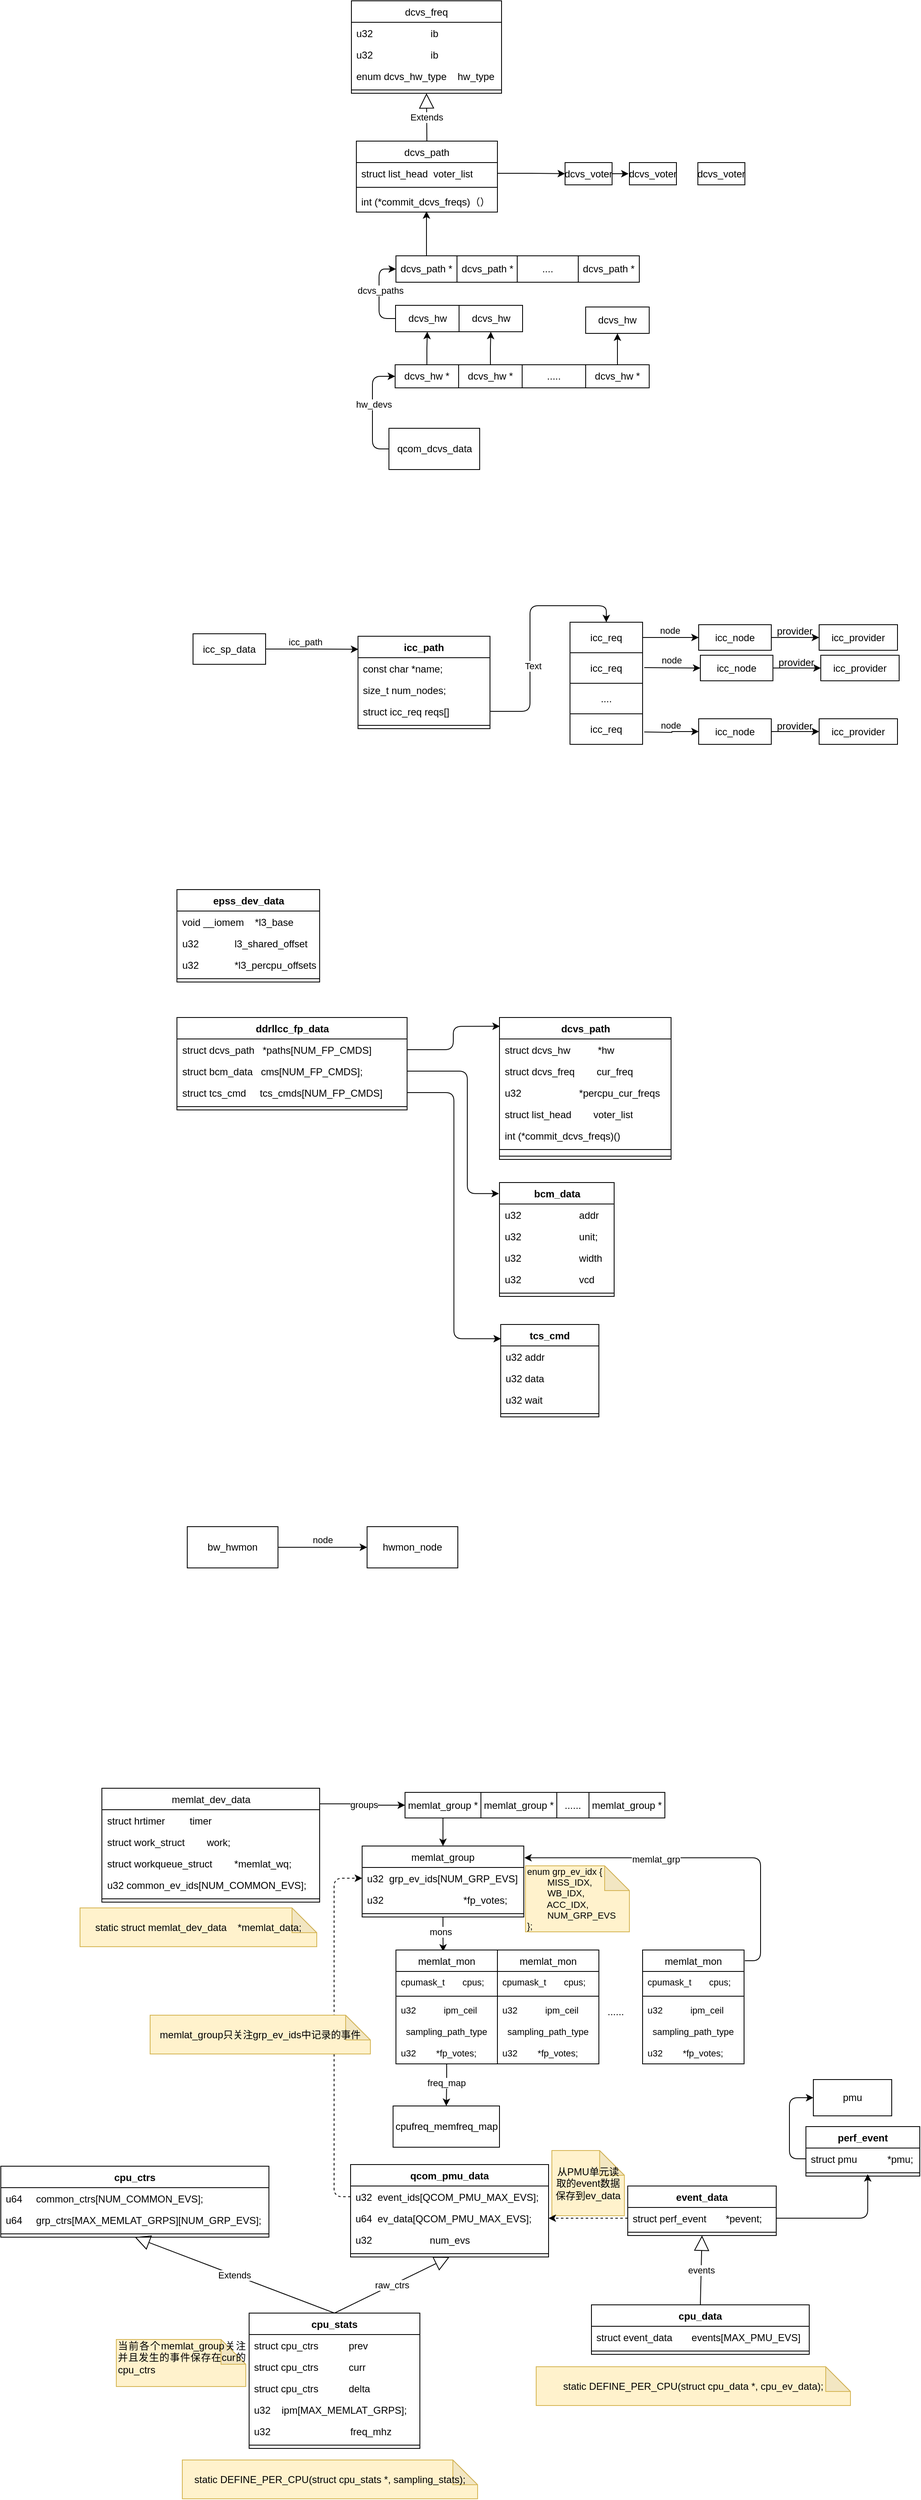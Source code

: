 <mxfile version="24.0.0" type="github">
  <diagram name="第 1 页" id="vD-AmZjFXGDDAUmnvSfB">
    <mxGraphModel dx="2402" dy="1593" grid="0" gridSize="10" guides="1" tooltips="1" connect="1" arrows="1" fold="1" page="0" pageScale="1" pageWidth="827" pageHeight="1169" math="0" shadow="0">
      <root>
        <mxCell id="0" />
        <mxCell id="1" parent="0" />
        <mxCell id="YWDrDgBH9ZP_5OnWIL4n-14" style="edgeStyle=orthogonalEdgeStyle;rounded=0;orthogonalLoop=1;jettySize=auto;html=1;" parent="1" source="YWDrDgBH9ZP_5OnWIL4n-2" target="YWDrDgBH9ZP_5OnWIL4n-13" edge="1">
          <mxGeometry relative="1" as="geometry" />
        </mxCell>
        <mxCell id="YWDrDgBH9ZP_5OnWIL4n-2" value="dcvs_hw *" style="html=1;whiteSpace=wrap;" parent="1" vertex="1">
          <mxGeometry x="64" y="-159" width="77" height="28" as="geometry" />
        </mxCell>
        <mxCell id="YWDrDgBH9ZP_5OnWIL4n-20" style="edgeStyle=orthogonalEdgeStyle;rounded=0;orthogonalLoop=1;jettySize=auto;html=1;entryX=0.497;entryY=0.962;entryDx=0;entryDy=0;entryPerimeter=0;" parent="1" source="YWDrDgBH9ZP_5OnWIL4n-3" target="YWDrDgBH9ZP_5OnWIL4n-103" edge="1">
          <mxGeometry relative="1" as="geometry">
            <mxPoint x="102" y="-315" as="targetPoint" />
          </mxGeometry>
        </mxCell>
        <mxCell id="YWDrDgBH9ZP_5OnWIL4n-3" value="dcvs_path *" style="html=1;whiteSpace=wrap;" parent="1" vertex="1">
          <mxGeometry x="65" y="-291" width="74" height="32" as="geometry" />
        </mxCell>
        <mxCell id="YWDrDgBH9ZP_5OnWIL4n-11" style="edgeStyle=orthogonalEdgeStyle;rounded=1;orthogonalLoop=1;jettySize=auto;html=1;entryX=0;entryY=0.5;entryDx=0;entryDy=0;exitX=0;exitY=0.5;exitDx=0;exitDy=0;curved=0;" parent="1" source="YWDrDgBH9ZP_5OnWIL4n-5" target="YWDrDgBH9ZP_5OnWIL4n-2" edge="1">
          <mxGeometry relative="1" as="geometry" />
        </mxCell>
        <mxCell id="YWDrDgBH9ZP_5OnWIL4n-12" value="hw_devs" style="edgeLabel;html=1;align=center;verticalAlign=middle;resizable=0;points=[];" parent="YWDrDgBH9ZP_5OnWIL4n-11" vertex="1" connectable="0">
          <mxGeometry x="0.096" y="-1" relative="1" as="geometry">
            <mxPoint as="offset" />
          </mxGeometry>
        </mxCell>
        <mxCell id="YWDrDgBH9ZP_5OnWIL4n-5" value="qcom_dcvs_data" style="html=1;whiteSpace=wrap;" parent="1" vertex="1">
          <mxGeometry x="56.5" y="-82" width="110" height="50" as="geometry" />
        </mxCell>
        <mxCell id="YWDrDgBH9ZP_5OnWIL4n-24" style="edgeStyle=orthogonalEdgeStyle;rounded=0;orthogonalLoop=1;jettySize=auto;html=1;entryX=0.5;entryY=1;entryDx=0;entryDy=0;" parent="1" source="YWDrDgBH9ZP_5OnWIL4n-7" target="YWDrDgBH9ZP_5OnWIL4n-21" edge="1">
          <mxGeometry relative="1" as="geometry" />
        </mxCell>
        <mxCell id="YWDrDgBH9ZP_5OnWIL4n-7" value="dcvs_hw *" style="html=1;whiteSpace=wrap;" parent="1" vertex="1">
          <mxGeometry x="141" y="-159" width="77" height="28" as="geometry" />
        </mxCell>
        <mxCell id="YWDrDgBH9ZP_5OnWIL4n-8" value="....." style="html=1;whiteSpace=wrap;" parent="1" vertex="1">
          <mxGeometry x="218" y="-159" width="77" height="28" as="geometry" />
        </mxCell>
        <mxCell id="YWDrDgBH9ZP_5OnWIL4n-23" style="edgeStyle=orthogonalEdgeStyle;rounded=0;orthogonalLoop=1;jettySize=auto;html=1;entryX=0.5;entryY=1;entryDx=0;entryDy=0;" parent="1" source="YWDrDgBH9ZP_5OnWIL4n-9" target="YWDrDgBH9ZP_5OnWIL4n-22" edge="1">
          <mxGeometry relative="1" as="geometry" />
        </mxCell>
        <mxCell id="YWDrDgBH9ZP_5OnWIL4n-9" value="dcvs_hw *" style="html=1;whiteSpace=wrap;" parent="1" vertex="1">
          <mxGeometry x="295" y="-159" width="77" height="28" as="geometry" />
        </mxCell>
        <mxCell id="YWDrDgBH9ZP_5OnWIL4n-37" style="edgeStyle=orthogonalEdgeStyle;rounded=1;orthogonalLoop=1;jettySize=auto;html=1;entryX=0;entryY=0.5;entryDx=0;entryDy=0;exitX=0;exitY=0.5;exitDx=0;exitDy=0;curved=0;" parent="1" source="YWDrDgBH9ZP_5OnWIL4n-13" target="YWDrDgBH9ZP_5OnWIL4n-3" edge="1">
          <mxGeometry relative="1" as="geometry" />
        </mxCell>
        <mxCell id="YWDrDgBH9ZP_5OnWIL4n-38" value="dcvs_paths" style="edgeLabel;html=1;align=center;verticalAlign=middle;resizable=0;points=[];" parent="YWDrDgBH9ZP_5OnWIL4n-37" vertex="1" connectable="0">
          <mxGeometry x="0.086" y="-1" relative="1" as="geometry">
            <mxPoint as="offset" />
          </mxGeometry>
        </mxCell>
        <mxCell id="YWDrDgBH9ZP_5OnWIL4n-13" value="dcvs_hw" style="html=1;whiteSpace=wrap;" parent="1" vertex="1">
          <mxGeometry x="64.5" y="-231" width="77" height="32" as="geometry" />
        </mxCell>
        <mxCell id="YWDrDgBH9ZP_5OnWIL4n-16" value="dcvs_path *" style="html=1;whiteSpace=wrap;" parent="1" vertex="1">
          <mxGeometry x="139" y="-291" width="74" height="32" as="geometry" />
        </mxCell>
        <mxCell id="YWDrDgBH9ZP_5OnWIL4n-17" value="...." style="html=1;whiteSpace=wrap;" parent="1" vertex="1">
          <mxGeometry x="212" y="-291" width="74" height="32" as="geometry" />
        </mxCell>
        <mxCell id="YWDrDgBH9ZP_5OnWIL4n-18" value="dcvs_path *" style="html=1;whiteSpace=wrap;" parent="1" vertex="1">
          <mxGeometry x="286" y="-291" width="74" height="32" as="geometry" />
        </mxCell>
        <mxCell id="YWDrDgBH9ZP_5OnWIL4n-21" value="dcvs_hw" style="html=1;whiteSpace=wrap;" parent="1" vertex="1">
          <mxGeometry x="141.5" y="-231" width="77" height="32" as="geometry" />
        </mxCell>
        <mxCell id="YWDrDgBH9ZP_5OnWIL4n-22" value="dcvs_hw" style="html=1;whiteSpace=wrap;" parent="1" vertex="1">
          <mxGeometry x="295" y="-229" width="77" height="32" as="geometry" />
        </mxCell>
        <mxCell id="YWDrDgBH9ZP_5OnWIL4n-46" style="edgeStyle=orthogonalEdgeStyle;rounded=0;orthogonalLoop=1;jettySize=auto;html=1;" parent="1" source="YWDrDgBH9ZP_5OnWIL4n-42" edge="1">
          <mxGeometry relative="1" as="geometry">
            <mxPoint x="347" y="-390.5" as="targetPoint" />
          </mxGeometry>
        </mxCell>
        <mxCell id="YWDrDgBH9ZP_5OnWIL4n-42" value="dcvs_voter" style="rounded=0;whiteSpace=wrap;html=1;" parent="1" vertex="1">
          <mxGeometry x="270" y="-404" width="57" height="27" as="geometry" />
        </mxCell>
        <mxCell id="YWDrDgBH9ZP_5OnWIL4n-44" value="dcvs_voter" style="rounded=0;whiteSpace=wrap;html=1;" parent="1" vertex="1">
          <mxGeometry x="348" y="-404" width="57" height="27" as="geometry" />
        </mxCell>
        <mxCell id="YWDrDgBH9ZP_5OnWIL4n-45" value="dcvs_voter" style="rounded=0;whiteSpace=wrap;html=1;" parent="1" vertex="1">
          <mxGeometry x="431" y="-404" width="57" height="27" as="geometry" />
        </mxCell>
        <mxCell id="YWDrDgBH9ZP_5OnWIL4n-50" style="edgeStyle=orthogonalEdgeStyle;rounded=0;orthogonalLoop=1;jettySize=auto;html=1;entryX=0.002;entryY=0.141;entryDx=0;entryDy=0;entryPerimeter=0;" parent="1" source="YWDrDgBH9ZP_5OnWIL4n-48" target="YWDrDgBH9ZP_5OnWIL4n-53" edge="1">
          <mxGeometry relative="1" as="geometry">
            <mxPoint x="-16" y="184.5" as="targetPoint" />
          </mxGeometry>
        </mxCell>
        <mxCell id="YWDrDgBH9ZP_5OnWIL4n-51" value="icc_path" style="edgeLabel;html=1;align=center;verticalAlign=middle;resizable=0;points=[];" parent="YWDrDgBH9ZP_5OnWIL4n-50" vertex="1" connectable="0">
          <mxGeometry x="-0.128" y="-1" relative="1" as="geometry">
            <mxPoint x="-1" y="-10" as="offset" />
          </mxGeometry>
        </mxCell>
        <mxCell id="YWDrDgBH9ZP_5OnWIL4n-48" value="icc_sp_data" style="html=1;whiteSpace=wrap;" parent="1" vertex="1">
          <mxGeometry x="-181" y="167" width="88" height="37" as="geometry" />
        </mxCell>
        <mxCell id="YWDrDgBH9ZP_5OnWIL4n-53" value="icc_path" style="swimlane;fontStyle=1;align=center;verticalAlign=top;childLayout=stackLayout;horizontal=1;startSize=26;horizontalStack=0;resizeParent=1;resizeParentMax=0;resizeLast=0;collapsible=1;marginBottom=0;whiteSpace=wrap;html=1;" parent="1" vertex="1">
          <mxGeometry x="19" y="170" width="160" height="112" as="geometry" />
        </mxCell>
        <mxCell id="YWDrDgBH9ZP_5OnWIL4n-54" value="const char *name;" style="text;strokeColor=none;fillColor=none;align=left;verticalAlign=top;spacingLeft=4;spacingRight=4;overflow=hidden;rotatable=0;points=[[0,0.5],[1,0.5]];portConstraint=eastwest;whiteSpace=wrap;html=1;" parent="YWDrDgBH9ZP_5OnWIL4n-53" vertex="1">
          <mxGeometry y="26" width="160" height="26" as="geometry" />
        </mxCell>
        <mxCell id="YWDrDgBH9ZP_5OnWIL4n-57" value="size_t num_nodes;" style="text;strokeColor=none;fillColor=none;align=left;verticalAlign=top;spacingLeft=4;spacingRight=4;overflow=hidden;rotatable=0;points=[[0,0.5],[1,0.5]];portConstraint=eastwest;whiteSpace=wrap;html=1;" parent="YWDrDgBH9ZP_5OnWIL4n-53" vertex="1">
          <mxGeometry y="52" width="160" height="26" as="geometry" />
        </mxCell>
        <mxCell id="YWDrDgBH9ZP_5OnWIL4n-58" value="struct icc_req reqs[]" style="text;strokeColor=none;fillColor=none;align=left;verticalAlign=top;spacingLeft=4;spacingRight=4;overflow=hidden;rotatable=0;points=[[0,0.5],[1,0.5]];portConstraint=eastwest;whiteSpace=wrap;html=1;" parent="YWDrDgBH9ZP_5OnWIL4n-53" vertex="1">
          <mxGeometry y="78" width="160" height="26" as="geometry" />
        </mxCell>
        <mxCell id="YWDrDgBH9ZP_5OnWIL4n-55" value="" style="line;strokeWidth=1;fillColor=none;align=left;verticalAlign=middle;spacingTop=-1;spacingLeft=3;spacingRight=3;rotatable=0;labelPosition=right;points=[];portConstraint=eastwest;strokeColor=inherit;" parent="YWDrDgBH9ZP_5OnWIL4n-53" vertex="1">
          <mxGeometry y="104" width="160" height="8" as="geometry" />
        </mxCell>
        <mxCell id="YWDrDgBH9ZP_5OnWIL4n-65" style="edgeStyle=orthogonalEdgeStyle;rounded=0;orthogonalLoop=1;jettySize=auto;html=1;entryX=0;entryY=0.5;entryDx=0;entryDy=0;" parent="1" source="YWDrDgBH9ZP_5OnWIL4n-59" target="YWDrDgBH9ZP_5OnWIL4n-60" edge="1">
          <mxGeometry relative="1" as="geometry" />
        </mxCell>
        <mxCell id="YWDrDgBH9ZP_5OnWIL4n-66" value="node" style="edgeLabel;html=1;align=center;verticalAlign=middle;resizable=0;points=[];" parent="YWDrDgBH9ZP_5OnWIL4n-65" vertex="1" connectable="0">
          <mxGeometry x="-0.108" y="2" relative="1" as="geometry">
            <mxPoint x="2" y="-7" as="offset" />
          </mxGeometry>
        </mxCell>
        <mxCell id="YWDrDgBH9ZP_5OnWIL4n-59" value="icc_req" style="html=1;whiteSpace=wrap;" parent="1" vertex="1">
          <mxGeometry x="276" y="153" width="88" height="37" as="geometry" />
        </mxCell>
        <mxCell id="YWDrDgBH9ZP_5OnWIL4n-68" style="edgeStyle=orthogonalEdgeStyle;rounded=0;orthogonalLoop=1;jettySize=auto;html=1;entryX=0;entryY=0.5;entryDx=0;entryDy=0;" parent="1" source="YWDrDgBH9ZP_5OnWIL4n-60" target="YWDrDgBH9ZP_5OnWIL4n-67" edge="1">
          <mxGeometry relative="1" as="geometry" />
        </mxCell>
        <mxCell id="YWDrDgBH9ZP_5OnWIL4n-60" value="icc_node" style="html=1;whiteSpace=wrap;" parent="1" vertex="1">
          <mxGeometry x="432" y="156" width="88" height="31" as="geometry" />
        </mxCell>
        <mxCell id="YWDrDgBH9ZP_5OnWIL4n-61" value="icc_req" style="html=1;whiteSpace=wrap;" parent="1" vertex="1">
          <mxGeometry x="276" y="190" width="88" height="37" as="geometry" />
        </mxCell>
        <mxCell id="YWDrDgBH9ZP_5OnWIL4n-62" value="...." style="html=1;whiteSpace=wrap;" parent="1" vertex="1">
          <mxGeometry x="276" y="227" width="88" height="37" as="geometry" />
        </mxCell>
        <mxCell id="YWDrDgBH9ZP_5OnWIL4n-63" value="icc_req" style="html=1;whiteSpace=wrap;" parent="1" vertex="1">
          <mxGeometry x="276" y="264" width="88" height="37" as="geometry" />
        </mxCell>
        <mxCell id="YWDrDgBH9ZP_5OnWIL4n-67" value="icc_provider" style="html=1;whiteSpace=wrap;" parent="1" vertex="1">
          <mxGeometry x="578" y="156" width="95" height="31" as="geometry" />
        </mxCell>
        <mxCell id="YWDrDgBH9ZP_5OnWIL4n-69" value="provider" style="text;html=1;align=center;verticalAlign=middle;resizable=0;points=[];autosize=1;strokeColor=none;fillColor=none;" parent="1" vertex="1">
          <mxGeometry x="517" y="151" width="61" height="26" as="geometry" />
        </mxCell>
        <mxCell id="YWDrDgBH9ZP_5OnWIL4n-75" style="edgeStyle=orthogonalEdgeStyle;rounded=0;orthogonalLoop=1;jettySize=auto;html=1;entryX=0;entryY=0.5;entryDx=0;entryDy=0;" parent="1" target="YWDrDgBH9ZP_5OnWIL4n-78" edge="1">
          <mxGeometry relative="1" as="geometry">
            <mxPoint x="366" y="208" as="sourcePoint" />
          </mxGeometry>
        </mxCell>
        <mxCell id="YWDrDgBH9ZP_5OnWIL4n-76" value="node" style="edgeLabel;html=1;align=center;verticalAlign=middle;resizable=0;points=[];" parent="YWDrDgBH9ZP_5OnWIL4n-75" vertex="1" connectable="0">
          <mxGeometry x="-0.108" y="2" relative="1" as="geometry">
            <mxPoint x="2" y="-7" as="offset" />
          </mxGeometry>
        </mxCell>
        <mxCell id="YWDrDgBH9ZP_5OnWIL4n-77" style="edgeStyle=orthogonalEdgeStyle;rounded=0;orthogonalLoop=1;jettySize=auto;html=1;entryX=0;entryY=0.5;entryDx=0;entryDy=0;" parent="1" source="YWDrDgBH9ZP_5OnWIL4n-78" target="YWDrDgBH9ZP_5OnWIL4n-79" edge="1">
          <mxGeometry relative="1" as="geometry" />
        </mxCell>
        <mxCell id="YWDrDgBH9ZP_5OnWIL4n-78" value="icc_node" style="html=1;whiteSpace=wrap;" parent="1" vertex="1">
          <mxGeometry x="434" y="193" width="88" height="31" as="geometry" />
        </mxCell>
        <mxCell id="YWDrDgBH9ZP_5OnWIL4n-79" value="icc_provider" style="html=1;whiteSpace=wrap;" parent="1" vertex="1">
          <mxGeometry x="580" y="193" width="95" height="31" as="geometry" />
        </mxCell>
        <mxCell id="YWDrDgBH9ZP_5OnWIL4n-80" value="provider" style="text;html=1;align=center;verticalAlign=middle;resizable=0;points=[];autosize=1;strokeColor=none;fillColor=none;" parent="1" vertex="1">
          <mxGeometry x="519" y="189" width="61" height="26" as="geometry" />
        </mxCell>
        <mxCell id="YWDrDgBH9ZP_5OnWIL4n-81" style="edgeStyle=orthogonalEdgeStyle;rounded=0;orthogonalLoop=1;jettySize=auto;html=1;entryX=0;entryY=0.5;entryDx=0;entryDy=0;" parent="1" target="YWDrDgBH9ZP_5OnWIL4n-84" edge="1">
          <mxGeometry relative="1" as="geometry">
            <mxPoint x="366" y="286" as="sourcePoint" />
          </mxGeometry>
        </mxCell>
        <mxCell id="YWDrDgBH9ZP_5OnWIL4n-82" value="node" style="edgeLabel;html=1;align=center;verticalAlign=middle;resizable=0;points=[];" parent="YWDrDgBH9ZP_5OnWIL4n-81" vertex="1" connectable="0">
          <mxGeometry x="-0.108" y="2" relative="1" as="geometry">
            <mxPoint x="2" y="-7" as="offset" />
          </mxGeometry>
        </mxCell>
        <mxCell id="YWDrDgBH9ZP_5OnWIL4n-83" style="edgeStyle=orthogonalEdgeStyle;rounded=0;orthogonalLoop=1;jettySize=auto;html=1;entryX=0;entryY=0.5;entryDx=0;entryDy=0;" parent="1" source="YWDrDgBH9ZP_5OnWIL4n-84" target="YWDrDgBH9ZP_5OnWIL4n-85" edge="1">
          <mxGeometry relative="1" as="geometry" />
        </mxCell>
        <mxCell id="YWDrDgBH9ZP_5OnWIL4n-84" value="icc_node" style="html=1;whiteSpace=wrap;" parent="1" vertex="1">
          <mxGeometry x="432" y="270" width="88" height="31" as="geometry" />
        </mxCell>
        <mxCell id="YWDrDgBH9ZP_5OnWIL4n-85" value="icc_provider" style="html=1;whiteSpace=wrap;" parent="1" vertex="1">
          <mxGeometry x="578" y="270" width="95" height="31" as="geometry" />
        </mxCell>
        <mxCell id="YWDrDgBH9ZP_5OnWIL4n-86" value="provider" style="text;html=1;align=center;verticalAlign=middle;resizable=0;points=[];autosize=1;strokeColor=none;fillColor=none;" parent="1" vertex="1">
          <mxGeometry x="517" y="266" width="61" height="26" as="geometry" />
        </mxCell>
        <mxCell id="YWDrDgBH9ZP_5OnWIL4n-87" style="edgeStyle=orthogonalEdgeStyle;rounded=1;orthogonalLoop=1;jettySize=auto;html=1;entryX=0.5;entryY=0;entryDx=0;entryDy=0;curved=0;" parent="1" source="YWDrDgBH9ZP_5OnWIL4n-58" target="YWDrDgBH9ZP_5OnWIL4n-59" edge="1">
          <mxGeometry relative="1" as="geometry" />
        </mxCell>
        <mxCell id="YWDrDgBH9ZP_5OnWIL4n-88" value="Text" style="edgeLabel;html=1;align=center;verticalAlign=middle;resizable=0;points=[];" parent="YWDrDgBH9ZP_5OnWIL4n-87" vertex="1" connectable="0">
          <mxGeometry x="-0.281" y="-3" relative="1" as="geometry">
            <mxPoint as="offset" />
          </mxGeometry>
        </mxCell>
        <mxCell id="YWDrDgBH9ZP_5OnWIL4n-100" value="&lt;span style=&quot;font-weight: 400;&quot;&gt;dcvs_path&lt;/span&gt;" style="swimlane;fontStyle=1;align=center;verticalAlign=top;childLayout=stackLayout;horizontal=1;startSize=26;horizontalStack=0;resizeParent=1;resizeParentMax=0;resizeLast=0;collapsible=1;marginBottom=0;whiteSpace=wrap;html=1;" parent="1" vertex="1">
          <mxGeometry x="17" y="-430" width="171" height="86" as="geometry">
            <mxRectangle x="17" y="-430" width="90" height="26" as="alternateBounds" />
          </mxGeometry>
        </mxCell>
        <mxCell id="YWDrDgBH9ZP_5OnWIL4n-104" value="struct list_head&amp;nbsp; voter_list" style="text;strokeColor=none;fillColor=none;align=left;verticalAlign=top;spacingLeft=4;spacingRight=4;overflow=hidden;rotatable=0;points=[[0,0.5],[1,0.5]];portConstraint=eastwest;whiteSpace=wrap;html=1;" parent="YWDrDgBH9ZP_5OnWIL4n-100" vertex="1">
          <mxGeometry y="26" width="171" height="26" as="geometry" />
        </mxCell>
        <mxCell id="YWDrDgBH9ZP_5OnWIL4n-102" value="" style="line;strokeWidth=1;fillColor=none;align=left;verticalAlign=middle;spacingTop=-1;spacingLeft=3;spacingRight=3;rotatable=0;labelPosition=right;points=[];portConstraint=eastwest;strokeColor=inherit;" parent="YWDrDgBH9ZP_5OnWIL4n-100" vertex="1">
          <mxGeometry y="52" width="171" height="8" as="geometry" />
        </mxCell>
        <mxCell id="YWDrDgBH9ZP_5OnWIL4n-103" value="int (*commit_dcvs_freqs)（）" style="text;strokeColor=none;fillColor=none;align=left;verticalAlign=top;spacingLeft=4;spacingRight=4;overflow=hidden;rotatable=0;points=[[0,0.5],[1,0.5]];portConstraint=eastwest;whiteSpace=wrap;html=1;" parent="YWDrDgBH9ZP_5OnWIL4n-100" vertex="1">
          <mxGeometry y="60" width="171" height="26" as="geometry" />
        </mxCell>
        <mxCell id="YWDrDgBH9ZP_5OnWIL4n-105" style="edgeStyle=orthogonalEdgeStyle;rounded=0;orthogonalLoop=1;jettySize=auto;html=1;entryX=0;entryY=0.5;entryDx=0;entryDy=0;" parent="1" source="YWDrDgBH9ZP_5OnWIL4n-104" target="YWDrDgBH9ZP_5OnWIL4n-42" edge="1">
          <mxGeometry relative="1" as="geometry">
            <mxPoint x="272" y="-359" as="targetPoint" />
          </mxGeometry>
        </mxCell>
        <mxCell id="YWDrDgBH9ZP_5OnWIL4n-106" value="&lt;span style=&quot;font-weight: 400; text-align: left;&quot;&gt;dcvs_freq&lt;/span&gt;" style="swimlane;fontStyle=1;align=center;verticalAlign=top;childLayout=stackLayout;horizontal=1;startSize=26;horizontalStack=0;resizeParent=1;resizeParentMax=0;resizeLast=0;collapsible=1;marginBottom=0;whiteSpace=wrap;html=1;" parent="1" vertex="1">
          <mxGeometry x="11" y="-600" width="182" height="112" as="geometry" />
        </mxCell>
        <mxCell id="YWDrDgBH9ZP_5OnWIL4n-107" value="u32&amp;nbsp; &amp;nbsp; &amp;nbsp; &amp;nbsp; &amp;nbsp; &amp;nbsp; &amp;nbsp; &amp;nbsp; &amp;nbsp; &amp;nbsp; &amp;nbsp;ib" style="text;strokeColor=none;fillColor=none;align=left;verticalAlign=top;spacingLeft=4;spacingRight=4;overflow=hidden;rotatable=0;points=[[0,0.5],[1,0.5]];portConstraint=eastwest;whiteSpace=wrap;html=1;" parent="YWDrDgBH9ZP_5OnWIL4n-106" vertex="1">
          <mxGeometry y="26" width="182" height="26" as="geometry" />
        </mxCell>
        <mxCell id="YWDrDgBH9ZP_5OnWIL4n-110" value="u32&amp;nbsp; &amp;nbsp; &amp;nbsp; &amp;nbsp; &amp;nbsp; &amp;nbsp; &amp;nbsp; &amp;nbsp; &amp;nbsp; &amp;nbsp; &amp;nbsp;ib" style="text;strokeColor=none;fillColor=none;align=left;verticalAlign=top;spacingLeft=4;spacingRight=4;overflow=hidden;rotatable=0;points=[[0,0.5],[1,0.5]];portConstraint=eastwest;whiteSpace=wrap;html=1;" parent="YWDrDgBH9ZP_5OnWIL4n-106" vertex="1">
          <mxGeometry y="52" width="182" height="26" as="geometry" />
        </mxCell>
        <mxCell id="YWDrDgBH9ZP_5OnWIL4n-111" value="enum dcvs_hw_type&amp;nbsp; &amp;nbsp; hw_type" style="text;strokeColor=none;fillColor=none;align=left;verticalAlign=top;spacingLeft=4;spacingRight=4;overflow=hidden;rotatable=0;points=[[0,0.5],[1,0.5]];portConstraint=eastwest;whiteSpace=wrap;html=1;" parent="YWDrDgBH9ZP_5OnWIL4n-106" vertex="1">
          <mxGeometry y="78" width="182" height="26" as="geometry" />
        </mxCell>
        <mxCell id="YWDrDgBH9ZP_5OnWIL4n-108" value="" style="line;strokeWidth=1;fillColor=none;align=left;verticalAlign=middle;spacingTop=-1;spacingLeft=3;spacingRight=3;rotatable=0;labelPosition=right;points=[];portConstraint=eastwest;strokeColor=inherit;" parent="YWDrDgBH9ZP_5OnWIL4n-106" vertex="1">
          <mxGeometry y="104" width="182" height="8" as="geometry" />
        </mxCell>
        <mxCell id="YWDrDgBH9ZP_5OnWIL4n-113" value="Extends" style="endArrow=block;endSize=16;endFill=0;html=1;rounded=0;exitX=0.5;exitY=0;exitDx=0;exitDy=0;entryX=0.5;entryY=1;entryDx=0;entryDy=0;" parent="1" source="YWDrDgBH9ZP_5OnWIL4n-100" target="YWDrDgBH9ZP_5OnWIL4n-106" edge="1">
          <mxGeometry width="160" relative="1" as="geometry">
            <mxPoint x="247" y="-493" as="sourcePoint" />
            <mxPoint x="407" y="-493" as="targetPoint" />
          </mxGeometry>
        </mxCell>
        <mxCell id="YWDrDgBH9ZP_5OnWIL4n-114" value="ddrllcc_fp_data" style="swimlane;fontStyle=1;align=center;verticalAlign=top;childLayout=stackLayout;horizontal=1;startSize=26;horizontalStack=0;resizeParent=1;resizeParentMax=0;resizeLast=0;collapsible=1;marginBottom=0;whiteSpace=wrap;html=1;" parent="1" vertex="1">
          <mxGeometry x="-200.5" y="632" width="279" height="112" as="geometry" />
        </mxCell>
        <mxCell id="YWDrDgBH9ZP_5OnWIL4n-115" value="struct dcvs_path&amp;nbsp; &amp;nbsp;*paths[NUM_FP_CMDS]" style="text;strokeColor=none;fillColor=none;align=left;verticalAlign=top;spacingLeft=4;spacingRight=4;overflow=hidden;rotatable=0;points=[[0,0.5],[1,0.5]];portConstraint=eastwest;whiteSpace=wrap;html=1;" parent="YWDrDgBH9ZP_5OnWIL4n-114" vertex="1">
          <mxGeometry y="26" width="279" height="26" as="geometry" />
        </mxCell>
        <mxCell id="YWDrDgBH9ZP_5OnWIL4n-118" value="struct bcm_data&amp;nbsp; &amp;nbsp;cms[NUM_FP_CMDS];" style="text;strokeColor=none;fillColor=none;align=left;verticalAlign=top;spacingLeft=4;spacingRight=4;overflow=hidden;rotatable=0;points=[[0,0.5],[1,0.5]];portConstraint=eastwest;whiteSpace=wrap;html=1;" parent="YWDrDgBH9ZP_5OnWIL4n-114" vertex="1">
          <mxGeometry y="52" width="279" height="26" as="geometry" />
        </mxCell>
        <mxCell id="YWDrDgBH9ZP_5OnWIL4n-119" value="struct tcs_cmd&amp;nbsp; &amp;nbsp; &amp;nbsp;tcs_cmds[NUM_FP_CMDS]" style="text;strokeColor=none;fillColor=none;align=left;verticalAlign=top;spacingLeft=4;spacingRight=4;overflow=hidden;rotatable=0;points=[[0,0.5],[1,0.5]];portConstraint=eastwest;whiteSpace=wrap;html=1;" parent="YWDrDgBH9ZP_5OnWIL4n-114" vertex="1">
          <mxGeometry y="78" width="279" height="26" as="geometry" />
        </mxCell>
        <mxCell id="YWDrDgBH9ZP_5OnWIL4n-116" value="" style="line;strokeWidth=1;fillColor=none;align=left;verticalAlign=middle;spacingTop=-1;spacingLeft=3;spacingRight=3;rotatable=0;labelPosition=right;points=[];portConstraint=eastwest;strokeColor=inherit;" parent="YWDrDgBH9ZP_5OnWIL4n-114" vertex="1">
          <mxGeometry y="104" width="279" height="8" as="geometry" />
        </mxCell>
        <mxCell id="YWDrDgBH9ZP_5OnWIL4n-120" value="dcvs_path" style="swimlane;fontStyle=1;align=center;verticalAlign=top;childLayout=stackLayout;horizontal=1;startSize=26;horizontalStack=0;resizeParent=1;resizeParentMax=0;resizeLast=0;collapsible=1;marginBottom=0;whiteSpace=wrap;html=1;" parent="1" vertex="1">
          <mxGeometry x="190.5" y="632" width="208" height="172" as="geometry" />
        </mxCell>
        <mxCell id="YWDrDgBH9ZP_5OnWIL4n-121" value="struct dcvs_hw&amp;nbsp; &amp;nbsp; &amp;nbsp; &amp;nbsp; &amp;nbsp; *hw" style="text;strokeColor=none;fillColor=none;align=left;verticalAlign=top;spacingLeft=4;spacingRight=4;overflow=hidden;rotatable=0;points=[[0,0.5],[1,0.5]];portConstraint=eastwest;whiteSpace=wrap;html=1;" parent="YWDrDgBH9ZP_5OnWIL4n-120" vertex="1">
          <mxGeometry y="26" width="208" height="26" as="geometry" />
        </mxCell>
        <mxCell id="YWDrDgBH9ZP_5OnWIL4n-122" value="struct dcvs_freq&amp;nbsp; &amp;nbsp; &amp;nbsp; &amp;nbsp; cur_freq" style="text;strokeColor=none;fillColor=none;align=left;verticalAlign=top;spacingLeft=4;spacingRight=4;overflow=hidden;rotatable=0;points=[[0,0.5],[1,0.5]];portConstraint=eastwest;whiteSpace=wrap;html=1;" parent="YWDrDgBH9ZP_5OnWIL4n-120" vertex="1">
          <mxGeometry y="52" width="208" height="26" as="geometry" />
        </mxCell>
        <mxCell id="YWDrDgBH9ZP_5OnWIL4n-123" value="u32&amp;nbsp; &amp;nbsp; &amp;nbsp; &amp;nbsp; &amp;nbsp; &amp;nbsp; &amp;nbsp; &amp;nbsp; &amp;nbsp; &amp;nbsp; &amp;nbsp;*percpu_cur_freqs" style="text;strokeColor=none;fillColor=none;align=left;verticalAlign=top;spacingLeft=4;spacingRight=4;overflow=hidden;rotatable=0;points=[[0,0.5],[1,0.5]];portConstraint=eastwest;whiteSpace=wrap;html=1;" parent="YWDrDgBH9ZP_5OnWIL4n-120" vertex="1">
          <mxGeometry y="78" width="208" height="26" as="geometry" />
        </mxCell>
        <mxCell id="YWDrDgBH9ZP_5OnWIL4n-125" value="struct list_head&amp;nbsp; &amp;nbsp; &amp;nbsp; &amp;nbsp; voter_list" style="text;strokeColor=none;fillColor=none;align=left;verticalAlign=top;spacingLeft=4;spacingRight=4;overflow=hidden;rotatable=0;points=[[0,0.5],[1,0.5]];portConstraint=eastwest;whiteSpace=wrap;html=1;" parent="YWDrDgBH9ZP_5OnWIL4n-120" vertex="1">
          <mxGeometry y="104" width="208" height="26" as="geometry" />
        </mxCell>
        <mxCell id="YWDrDgBH9ZP_5OnWIL4n-128" value="int (*commit_dcvs_freqs)()" style="text;strokeColor=none;fillColor=none;align=left;verticalAlign=top;spacingLeft=4;spacingRight=4;overflow=hidden;rotatable=0;points=[[0,0.5],[1,0.5]];portConstraint=eastwest;whiteSpace=wrap;html=1;" parent="YWDrDgBH9ZP_5OnWIL4n-120" vertex="1">
          <mxGeometry y="130" width="208" height="26" as="geometry" />
        </mxCell>
        <mxCell id="YWDrDgBH9ZP_5OnWIL4n-124" value="" style="line;strokeWidth=1;fillColor=none;align=left;verticalAlign=middle;spacingTop=-1;spacingLeft=3;spacingRight=3;rotatable=0;labelPosition=right;points=[];portConstraint=eastwest;strokeColor=inherit;" parent="YWDrDgBH9ZP_5OnWIL4n-120" vertex="1">
          <mxGeometry y="156" width="208" height="8" as="geometry" />
        </mxCell>
        <mxCell id="YWDrDgBH9ZP_5OnWIL4n-126" value="" style="line;strokeWidth=1;fillColor=none;align=left;verticalAlign=middle;spacingTop=-1;spacingLeft=3;spacingRight=3;rotatable=0;labelPosition=right;points=[];portConstraint=eastwest;strokeColor=inherit;" parent="YWDrDgBH9ZP_5OnWIL4n-120" vertex="1">
          <mxGeometry y="164" width="208" height="8" as="geometry" />
        </mxCell>
        <mxCell id="YWDrDgBH9ZP_5OnWIL4n-129" style="edgeStyle=orthogonalEdgeStyle;rounded=1;orthogonalLoop=1;jettySize=auto;html=1;entryX=0.002;entryY=0.062;entryDx=0;entryDy=0;entryPerimeter=0;curved=0;" parent="1" source="YWDrDgBH9ZP_5OnWIL4n-115" target="YWDrDgBH9ZP_5OnWIL4n-120" edge="1">
          <mxGeometry relative="1" as="geometry" />
        </mxCell>
        <mxCell id="YWDrDgBH9ZP_5OnWIL4n-135" value="tcs_cmd" style="swimlane;fontStyle=1;align=center;verticalAlign=top;childLayout=stackLayout;horizontal=1;startSize=26;horizontalStack=0;resizeParent=1;resizeParentMax=0;resizeLast=0;collapsible=1;marginBottom=0;whiteSpace=wrap;html=1;" parent="1" vertex="1">
          <mxGeometry x="192" y="1004" width="119" height="112" as="geometry" />
        </mxCell>
        <mxCell id="YWDrDgBH9ZP_5OnWIL4n-136" value="u32 addr" style="text;strokeColor=none;fillColor=none;align=left;verticalAlign=top;spacingLeft=4;spacingRight=4;overflow=hidden;rotatable=0;points=[[0,0.5],[1,0.5]];portConstraint=eastwest;whiteSpace=wrap;html=1;" parent="YWDrDgBH9ZP_5OnWIL4n-135" vertex="1">
          <mxGeometry y="26" width="119" height="26" as="geometry" />
        </mxCell>
        <mxCell id="YWDrDgBH9ZP_5OnWIL4n-139" value="u32 data" style="text;strokeColor=none;fillColor=none;align=left;verticalAlign=top;spacingLeft=4;spacingRight=4;overflow=hidden;rotatable=0;points=[[0,0.5],[1,0.5]];portConstraint=eastwest;whiteSpace=wrap;html=1;" parent="YWDrDgBH9ZP_5OnWIL4n-135" vertex="1">
          <mxGeometry y="52" width="119" height="26" as="geometry" />
        </mxCell>
        <mxCell id="YWDrDgBH9ZP_5OnWIL4n-140" value="u32 wait" style="text;strokeColor=none;fillColor=none;align=left;verticalAlign=top;spacingLeft=4;spacingRight=4;overflow=hidden;rotatable=0;points=[[0,0.5],[1,0.5]];portConstraint=eastwest;whiteSpace=wrap;html=1;" parent="YWDrDgBH9ZP_5OnWIL4n-135" vertex="1">
          <mxGeometry y="78" width="119" height="26" as="geometry" />
        </mxCell>
        <mxCell id="YWDrDgBH9ZP_5OnWIL4n-137" value="" style="line;strokeWidth=1;fillColor=none;align=left;verticalAlign=middle;spacingTop=-1;spacingLeft=3;spacingRight=3;rotatable=0;labelPosition=right;points=[];portConstraint=eastwest;strokeColor=inherit;" parent="YWDrDgBH9ZP_5OnWIL4n-135" vertex="1">
          <mxGeometry y="104" width="119" height="8" as="geometry" />
        </mxCell>
        <mxCell id="YWDrDgBH9ZP_5OnWIL4n-141" style="edgeStyle=orthogonalEdgeStyle;rounded=1;orthogonalLoop=1;jettySize=auto;html=1;entryX=0.002;entryY=0.154;entryDx=0;entryDy=0;entryPerimeter=0;curved=0;" parent="1" source="YWDrDgBH9ZP_5OnWIL4n-119" target="YWDrDgBH9ZP_5OnWIL4n-135" edge="1">
          <mxGeometry relative="1" as="geometry" />
        </mxCell>
        <mxCell id="YWDrDgBH9ZP_5OnWIL4n-142" value="bcm_data" style="swimlane;fontStyle=1;align=center;verticalAlign=top;childLayout=stackLayout;horizontal=1;startSize=26;horizontalStack=0;resizeParent=1;resizeParentMax=0;resizeLast=0;collapsible=1;marginBottom=0;whiteSpace=wrap;html=1;" parent="1" vertex="1">
          <mxGeometry x="190.5" y="832" width="139" height="138" as="geometry" />
        </mxCell>
        <mxCell id="YWDrDgBH9ZP_5OnWIL4n-143" value="u32&amp;nbsp; &amp;nbsp; &amp;nbsp; &amp;nbsp; &amp;nbsp; &amp;nbsp; &amp;nbsp; &amp;nbsp; &amp;nbsp; &amp;nbsp; &amp;nbsp;addr" style="text;strokeColor=none;fillColor=none;align=left;verticalAlign=top;spacingLeft=4;spacingRight=4;overflow=hidden;rotatable=0;points=[[0,0.5],[1,0.5]];portConstraint=eastwest;whiteSpace=wrap;html=1;" parent="YWDrDgBH9ZP_5OnWIL4n-142" vertex="1">
          <mxGeometry y="26" width="139" height="26" as="geometry" />
        </mxCell>
        <mxCell id="YWDrDgBH9ZP_5OnWIL4n-146" value="u32&amp;nbsp; &amp;nbsp; &amp;nbsp; &amp;nbsp; &amp;nbsp; &amp;nbsp; &amp;nbsp; &amp;nbsp; &amp;nbsp; &amp;nbsp; &amp;nbsp;unit;" style="text;strokeColor=none;fillColor=none;align=left;verticalAlign=top;spacingLeft=4;spacingRight=4;overflow=hidden;rotatable=0;points=[[0,0.5],[1,0.5]];portConstraint=eastwest;whiteSpace=wrap;html=1;" parent="YWDrDgBH9ZP_5OnWIL4n-142" vertex="1">
          <mxGeometry y="52" width="139" height="26" as="geometry" />
        </mxCell>
        <mxCell id="YWDrDgBH9ZP_5OnWIL4n-147" value="u32&amp;nbsp; &amp;nbsp; &amp;nbsp; &amp;nbsp; &amp;nbsp; &amp;nbsp; &amp;nbsp; &amp;nbsp; &amp;nbsp; &amp;nbsp; &amp;nbsp;width" style="text;strokeColor=none;fillColor=none;align=left;verticalAlign=top;spacingLeft=4;spacingRight=4;overflow=hidden;rotatable=0;points=[[0,0.5],[1,0.5]];portConstraint=eastwest;whiteSpace=wrap;html=1;" parent="YWDrDgBH9ZP_5OnWIL4n-142" vertex="1">
          <mxGeometry y="78" width="139" height="26" as="geometry" />
        </mxCell>
        <mxCell id="YWDrDgBH9ZP_5OnWIL4n-148" value="u32&amp;nbsp; &amp;nbsp; &amp;nbsp; &amp;nbsp; &amp;nbsp; &amp;nbsp; &amp;nbsp; &amp;nbsp; &amp;nbsp; &amp;nbsp; &amp;nbsp;vcd" style="text;strokeColor=none;fillColor=none;align=left;verticalAlign=top;spacingLeft=4;spacingRight=4;overflow=hidden;rotatable=0;points=[[0,0.5],[1,0.5]];portConstraint=eastwest;whiteSpace=wrap;html=1;" parent="YWDrDgBH9ZP_5OnWIL4n-142" vertex="1">
          <mxGeometry y="104" width="139" height="26" as="geometry" />
        </mxCell>
        <mxCell id="YWDrDgBH9ZP_5OnWIL4n-144" value="" style="line;strokeWidth=1;fillColor=none;align=left;verticalAlign=middle;spacingTop=-1;spacingLeft=3;spacingRight=3;rotatable=0;labelPosition=right;points=[];portConstraint=eastwest;strokeColor=inherit;" parent="YWDrDgBH9ZP_5OnWIL4n-142" vertex="1">
          <mxGeometry y="130" width="139" height="8" as="geometry" />
        </mxCell>
        <mxCell id="YWDrDgBH9ZP_5OnWIL4n-149" style="edgeStyle=orthogonalEdgeStyle;rounded=1;orthogonalLoop=1;jettySize=auto;html=1;entryX=-0.005;entryY=0.097;entryDx=0;entryDy=0;entryPerimeter=0;curved=0;" parent="1" source="YWDrDgBH9ZP_5OnWIL4n-118" target="YWDrDgBH9ZP_5OnWIL4n-142" edge="1">
          <mxGeometry relative="1" as="geometry">
            <Array as="points">
              <mxPoint x="151.5" y="697" />
              <mxPoint x="151.5" y="845" />
            </Array>
          </mxGeometry>
        </mxCell>
        <mxCell id="YWDrDgBH9ZP_5OnWIL4n-150" value="epss_dev_data" style="swimlane;fontStyle=1;align=center;verticalAlign=top;childLayout=stackLayout;horizontal=1;startSize=26;horizontalStack=0;resizeParent=1;resizeParentMax=0;resizeLast=0;collapsible=1;marginBottom=0;whiteSpace=wrap;html=1;" parent="1" vertex="1">
          <mxGeometry x="-200.5" y="477" width="173" height="112" as="geometry" />
        </mxCell>
        <mxCell id="YWDrDgBH9ZP_5OnWIL4n-151" value="void __iomem&amp;nbsp; &amp;nbsp; *l3_base" style="text;strokeColor=none;fillColor=none;align=left;verticalAlign=top;spacingLeft=4;spacingRight=4;overflow=hidden;rotatable=0;points=[[0,0.5],[1,0.5]];portConstraint=eastwest;whiteSpace=wrap;html=1;" parent="YWDrDgBH9ZP_5OnWIL4n-150" vertex="1">
          <mxGeometry y="26" width="173" height="26" as="geometry" />
        </mxCell>
        <mxCell id="YWDrDgBH9ZP_5OnWIL4n-154" value="u32&amp;nbsp; &amp;nbsp; &amp;nbsp; &amp;nbsp; &amp;nbsp; &amp;nbsp; &amp;nbsp;l3_shared_offset" style="text;strokeColor=none;fillColor=none;align=left;verticalAlign=top;spacingLeft=4;spacingRight=4;overflow=hidden;rotatable=0;points=[[0,0.5],[1,0.5]];portConstraint=eastwest;whiteSpace=wrap;html=1;" parent="YWDrDgBH9ZP_5OnWIL4n-150" vertex="1">
          <mxGeometry y="52" width="173" height="26" as="geometry" />
        </mxCell>
        <mxCell id="YWDrDgBH9ZP_5OnWIL4n-155" value="u32&amp;nbsp; &amp;nbsp; &amp;nbsp; &amp;nbsp; &amp;nbsp; &amp;nbsp; &amp;nbsp;*l3_percpu_offsets" style="text;strokeColor=none;fillColor=none;align=left;verticalAlign=top;spacingLeft=4;spacingRight=4;overflow=hidden;rotatable=0;points=[[0,0.5],[1,0.5]];portConstraint=eastwest;whiteSpace=wrap;html=1;" parent="YWDrDgBH9ZP_5OnWIL4n-150" vertex="1">
          <mxGeometry y="78" width="173" height="26" as="geometry" />
        </mxCell>
        <mxCell id="YWDrDgBH9ZP_5OnWIL4n-152" value="" style="line;strokeWidth=1;fillColor=none;align=left;verticalAlign=middle;spacingTop=-1;spacingLeft=3;spacingRight=3;rotatable=0;labelPosition=right;points=[];portConstraint=eastwest;strokeColor=inherit;" parent="YWDrDgBH9ZP_5OnWIL4n-150" vertex="1">
          <mxGeometry y="104" width="173" height="8" as="geometry" />
        </mxCell>
        <mxCell id="YWDrDgBH9ZP_5OnWIL4n-164" style="edgeStyle=orthogonalEdgeStyle;rounded=0;orthogonalLoop=1;jettySize=auto;html=1;entryX=0;entryY=0.5;entryDx=0;entryDy=0;" parent="1" source="YWDrDgBH9ZP_5OnWIL4n-162" target="YWDrDgBH9ZP_5OnWIL4n-163" edge="1">
          <mxGeometry relative="1" as="geometry" />
        </mxCell>
        <mxCell id="YWDrDgBH9ZP_5OnWIL4n-165" value="node" style="edgeLabel;html=1;align=center;verticalAlign=middle;resizable=0;points=[];" parent="YWDrDgBH9ZP_5OnWIL4n-164" vertex="1" connectable="0">
          <mxGeometry x="0.241" relative="1" as="geometry">
            <mxPoint x="-13" y="-9" as="offset" />
          </mxGeometry>
        </mxCell>
        <mxCell id="YWDrDgBH9ZP_5OnWIL4n-162" value="bw_hwmon" style="html=1;whiteSpace=wrap;" parent="1" vertex="1">
          <mxGeometry x="-188" y="1249" width="110" height="50" as="geometry" />
        </mxCell>
        <mxCell id="YWDrDgBH9ZP_5OnWIL4n-163" value="hwmon_node" style="html=1;whiteSpace=wrap;" parent="1" vertex="1">
          <mxGeometry x="30" y="1249" width="110" height="50" as="geometry" />
        </mxCell>
        <mxCell id="YWDrDgBH9ZP_5OnWIL4n-167" value="&lt;span style=&quot;font-weight: 400;&quot;&gt;memlat_dev_data&lt;/span&gt;" style="swimlane;fontStyle=1;align=center;verticalAlign=top;childLayout=stackLayout;horizontal=1;startSize=26;horizontalStack=0;resizeParent=1;resizeParentMax=0;resizeLast=0;collapsible=1;marginBottom=0;whiteSpace=wrap;html=1;" parent="1" vertex="1">
          <mxGeometry x="-291.5" y="1566" width="264" height="138" as="geometry" />
        </mxCell>
        <mxCell id="YWDrDgBH9ZP_5OnWIL4n-217" value="struct hrtimer&amp;nbsp; &amp;nbsp; &amp;nbsp; &amp;nbsp; &amp;nbsp;timer" style="text;strokeColor=none;fillColor=none;align=left;verticalAlign=top;spacingLeft=4;spacingRight=4;overflow=hidden;rotatable=0;points=[[0,0.5],[1,0.5]];portConstraint=eastwest;whiteSpace=wrap;html=1;" parent="YWDrDgBH9ZP_5OnWIL4n-167" vertex="1">
          <mxGeometry y="26" width="264" height="26" as="geometry" />
        </mxCell>
        <mxCell id="YWDrDgBH9ZP_5OnWIL4n-218" value="struct work_struct        work;" style="text;strokeColor=none;fillColor=none;align=left;verticalAlign=top;spacingLeft=4;spacingRight=4;overflow=hidden;rotatable=0;points=[[0,0.5],[1,0.5]];portConstraint=eastwest;whiteSpace=wrap;html=1;" parent="YWDrDgBH9ZP_5OnWIL4n-167" vertex="1">
          <mxGeometry y="52" width="264" height="26" as="geometry" />
        </mxCell>
        <mxCell id="pFP3C433T4drB_RvzbZX-53" value="struct workqueue_struct        *memlat_wq;" style="text;strokeColor=none;fillColor=none;align=left;verticalAlign=top;spacingLeft=4;spacingRight=4;overflow=hidden;rotatable=0;points=[[0,0.5],[1,0.5]];portConstraint=eastwest;whiteSpace=wrap;html=1;" parent="YWDrDgBH9ZP_5OnWIL4n-167" vertex="1">
          <mxGeometry y="78" width="264" height="26" as="geometry" />
        </mxCell>
        <mxCell id="YWDrDgBH9ZP_5OnWIL4n-168" value="u32 common_ev_ids[NUM_COMMON_EVS];" style="text;strokeColor=none;fillColor=none;align=left;verticalAlign=top;spacingLeft=4;spacingRight=4;overflow=hidden;rotatable=0;points=[[0,0.5],[1,0.5]];portConstraint=eastwest;whiteSpace=wrap;html=1;" parent="YWDrDgBH9ZP_5OnWIL4n-167" vertex="1">
          <mxGeometry y="104" width="264" height="26" as="geometry" />
        </mxCell>
        <mxCell id="YWDrDgBH9ZP_5OnWIL4n-169" value="" style="line;strokeWidth=1;fillColor=none;align=left;verticalAlign=middle;spacingTop=-1;spacingLeft=3;spacingRight=3;rotatable=0;labelPosition=right;points=[];portConstraint=eastwest;strokeColor=inherit;" parent="YWDrDgBH9ZP_5OnWIL4n-167" vertex="1">
          <mxGeometry y="130" width="264" height="8" as="geometry" />
        </mxCell>
        <mxCell id="YWDrDgBH9ZP_5OnWIL4n-172" value="memlat_group *" style="html=1;whiteSpace=wrap;" parent="1" vertex="1">
          <mxGeometry x="76" y="1571" width="92" height="31" as="geometry" />
        </mxCell>
        <mxCell id="YWDrDgBH9ZP_5OnWIL4n-199" style="edgeStyle=orthogonalEdgeStyle;rounded=1;orthogonalLoop=1;jettySize=auto;html=1;curved=0;exitX=0.5;exitY=1;exitDx=0;exitDy=0;" parent="1" source="YWDrDgBH9ZP_5OnWIL4n-205" target="YWDrDgBH9ZP_5OnWIL4n-198" edge="1">
          <mxGeometry relative="1" as="geometry">
            <mxPoint x="118" y="1846.0" as="sourcePoint" />
          </mxGeometry>
        </mxCell>
        <mxCell id="YWDrDgBH9ZP_5OnWIL4n-200" value="freq_map" style="edgeLabel;html=1;align=center;verticalAlign=middle;resizable=0;points=[];fontFamily=Helvetica;fontSize=11;fontColor=default;labelBackgroundColor=default;" parent="YWDrDgBH9ZP_5OnWIL4n-199" vertex="1" connectable="0">
          <mxGeometry x="-0.101" y="-1" relative="1" as="geometry">
            <mxPoint as="offset" />
          </mxGeometry>
        </mxCell>
        <mxCell id="YWDrDgBH9ZP_5OnWIL4n-181" value="memlat_group *" style="html=1;whiteSpace=wrap;" parent="1" vertex="1">
          <mxGeometry x="168" y="1571" width="92" height="31" as="geometry" />
        </mxCell>
        <mxCell id="YWDrDgBH9ZP_5OnWIL4n-182" value="......" style="html=1;whiteSpace=wrap;" parent="1" vertex="1">
          <mxGeometry x="260" y="1571" width="39" height="31" as="geometry" />
        </mxCell>
        <mxCell id="YWDrDgBH9ZP_5OnWIL4n-183" value="memlat_group *" style="html=1;whiteSpace=wrap;" parent="1" vertex="1">
          <mxGeometry x="299" y="1571" width="92" height="31" as="geometry" />
        </mxCell>
        <mxCell id="YWDrDgBH9ZP_5OnWIL4n-185" style="edgeStyle=orthogonalEdgeStyle;rounded=0;orthogonalLoop=1;jettySize=auto;html=1;entryX=0.5;entryY=0;entryDx=0;entryDy=0;" parent="1" source="YWDrDgBH9ZP_5OnWIL4n-172" target="YWDrDgBH9ZP_5OnWIL4n-193" edge="1">
          <mxGeometry relative="1" as="geometry">
            <mxPoint x="122.103" y="1673.992" as="targetPoint" />
          </mxGeometry>
        </mxCell>
        <mxCell id="YWDrDgBH9ZP_5OnWIL4n-187" style="edgeStyle=orthogonalEdgeStyle;rounded=1;orthogonalLoop=1;jettySize=auto;html=1;entryX=0.465;entryY=0.014;entryDx=0;entryDy=0;entryPerimeter=0;exitX=0.5;exitY=1;exitDx=0;exitDy=0;curved=0;" parent="1" source="YWDrDgBH9ZP_5OnWIL4n-193" target="YWDrDgBH9ZP_5OnWIL4n-205" edge="1">
          <mxGeometry relative="1" as="geometry">
            <mxPoint x="117.5" y="1768" as="sourcePoint" />
            <mxPoint x="122.275" y="1853.145" as="targetPoint" />
          </mxGeometry>
        </mxCell>
        <mxCell id="YWDrDgBH9ZP_5OnWIL4n-189" value="mons" style="edgeLabel;html=1;align=center;verticalAlign=middle;resizable=0;points=[];" parent="YWDrDgBH9ZP_5OnWIL4n-187" vertex="1" connectable="0">
          <mxGeometry x="-0.287" y="-2" relative="1" as="geometry">
            <mxPoint x="-1" y="3" as="offset" />
          </mxGeometry>
        </mxCell>
        <mxCell id="YWDrDgBH9ZP_5OnWIL4n-193" value="&lt;span style=&quot;font-weight: 400;&quot;&gt;memlat_group&lt;/span&gt;" style="swimlane;fontStyle=1;align=center;verticalAlign=top;childLayout=stackLayout;horizontal=1;startSize=26;horizontalStack=0;resizeParent=1;resizeParentMax=0;resizeLast=0;collapsible=1;marginBottom=0;whiteSpace=wrap;html=1;" parent="1" vertex="1">
          <mxGeometry x="24" y="1636" width="196" height="86" as="geometry" />
        </mxCell>
        <mxCell id="YWDrDgBH9ZP_5OnWIL4n-194" value="u32&amp;nbsp; grp_ev_ids[NUM_GRP_EVS]" style="text;strokeColor=none;fillColor=none;align=left;verticalAlign=top;spacingLeft=4;spacingRight=4;overflow=hidden;rotatable=0;points=[[0,0.5],[1,0.5]];portConstraint=eastwest;whiteSpace=wrap;html=1;" parent="YWDrDgBH9ZP_5OnWIL4n-193" vertex="1">
          <mxGeometry y="26" width="196" height="26" as="geometry" />
        </mxCell>
        <mxCell id="YWDrDgBH9ZP_5OnWIL4n-197" value="u32&amp;nbsp; &amp;nbsp; &amp;nbsp; &amp;nbsp; &amp;nbsp; &amp;nbsp; &amp;nbsp; &amp;nbsp; &amp;nbsp; &amp;nbsp; &amp;nbsp; &amp;nbsp; &amp;nbsp; &amp;nbsp; &amp;nbsp;*fp_votes;" style="text;strokeColor=none;fillColor=none;align=left;verticalAlign=top;spacingLeft=4;spacingRight=4;overflow=hidden;rotatable=0;points=[[0,0.5],[1,0.5]];portConstraint=eastwest;whiteSpace=wrap;html=1;" parent="YWDrDgBH9ZP_5OnWIL4n-193" vertex="1">
          <mxGeometry y="52" width="196" height="26" as="geometry" />
        </mxCell>
        <mxCell id="YWDrDgBH9ZP_5OnWIL4n-195" value="" style="line;strokeWidth=1;fillColor=none;align=left;verticalAlign=middle;spacingTop=-1;spacingLeft=3;spacingRight=3;rotatable=0;labelPosition=right;points=[];portConstraint=eastwest;strokeColor=inherit;" parent="YWDrDgBH9ZP_5OnWIL4n-193" vertex="1">
          <mxGeometry y="78" width="196" height="8" as="geometry" />
        </mxCell>
        <mxCell id="YWDrDgBH9ZP_5OnWIL4n-198" value="cpufreq_memfreq_map" style="html=1;whiteSpace=wrap;" parent="1" vertex="1">
          <mxGeometry x="61.5" y="1951" width="129" height="50" as="geometry" />
        </mxCell>
        <mxCell id="YWDrDgBH9ZP_5OnWIL4n-205" value="&lt;span style=&quot;font-size: 12px; font-weight: 400;&quot;&gt;memlat_mon&lt;/span&gt;" style="swimlane;fontStyle=1;align=center;verticalAlign=top;childLayout=stackLayout;horizontal=1;startSize=26;horizontalStack=0;resizeParent=1;resizeParentMax=0;resizeLast=0;collapsible=1;marginBottom=0;whiteSpace=wrap;html=1;fontFamily=Helvetica;fontSize=11;fontColor=default;labelBackgroundColor=default;" parent="1" vertex="1">
          <mxGeometry x="65" y="1762" width="123" height="138" as="geometry" />
        </mxCell>
        <mxCell id="YWDrDgBH9ZP_5OnWIL4n-206" value="cpumask_t&amp;nbsp; &amp;nbsp; &amp;nbsp; &amp;nbsp;cpus;" style="text;strokeColor=none;fillColor=none;align=left;verticalAlign=top;spacingLeft=4;spacingRight=4;overflow=hidden;rotatable=0;points=[[0,0.5],[1,0.5]];portConstraint=eastwest;whiteSpace=wrap;html=1;fontFamily=Helvetica;fontSize=11;fontColor=default;labelBackgroundColor=default;" parent="YWDrDgBH9ZP_5OnWIL4n-205" vertex="1">
          <mxGeometry y="26" width="123" height="26" as="geometry" />
        </mxCell>
        <mxCell id="YWDrDgBH9ZP_5OnWIL4n-207" value="" style="line;strokeWidth=1;fillColor=none;align=left;verticalAlign=middle;spacingTop=-1;spacingLeft=3;spacingRight=3;rotatable=0;labelPosition=right;points=[];portConstraint=eastwest;strokeColor=inherit;fontFamily=Helvetica;fontSize=11;fontColor=default;labelBackgroundColor=default;" parent="YWDrDgBH9ZP_5OnWIL4n-205" vertex="1">
          <mxGeometry y="52" width="123" height="8" as="geometry" />
        </mxCell>
        <mxCell id="rbcTsm3IMr83Z6UvLnom-3" value="u32&amp;nbsp; &amp;nbsp; &amp;nbsp; &amp;nbsp; &amp;nbsp; &amp;nbsp;ipm_ceil" style="text;strokeColor=none;fillColor=none;align=left;verticalAlign=top;spacingLeft=4;spacingRight=4;overflow=hidden;rotatable=0;points=[[0,0.5],[1,0.5]];portConstraint=eastwest;whiteSpace=wrap;html=1;fontFamily=Helvetica;fontSize=11;fontColor=default;labelBackgroundColor=default;" vertex="1" parent="YWDrDgBH9ZP_5OnWIL4n-205">
          <mxGeometry y="60" width="123" height="26" as="geometry" />
        </mxCell>
        <mxCell id="rbcTsm3IMr83Z6UvLnom-11" value="&amp;nbsp; sampling_path_type" style="text;strokeColor=none;fillColor=none;align=left;verticalAlign=top;spacingLeft=4;spacingRight=4;overflow=hidden;rotatable=0;points=[[0,0.5],[1,0.5]];portConstraint=eastwest;whiteSpace=wrap;html=1;fontFamily=Helvetica;fontSize=11;fontColor=default;labelBackgroundColor=default;" vertex="1" parent="YWDrDgBH9ZP_5OnWIL4n-205">
          <mxGeometry y="86" width="123" height="26" as="geometry" />
        </mxCell>
        <mxCell id="rbcTsm3IMr83Z6UvLnom-13" value="u32&amp;nbsp; &amp;nbsp; &amp;nbsp; &amp;nbsp; *fp_votes;" style="text;strokeColor=none;fillColor=none;align=left;verticalAlign=top;spacingLeft=4;spacingRight=4;overflow=hidden;rotatable=0;points=[[0,0.5],[1,0.5]];portConstraint=eastwest;whiteSpace=wrap;html=1;fontFamily=Helvetica;fontSize=11;fontColor=default;labelBackgroundColor=default;" vertex="1" parent="YWDrDgBH9ZP_5OnWIL4n-205">
          <mxGeometry y="112" width="123" height="26" as="geometry" />
        </mxCell>
        <mxCell id="YWDrDgBH9ZP_5OnWIL4n-209" value="&lt;span style=&quot;font-size: 12px; font-weight: 400;&quot;&gt;memlat_mon&lt;/span&gt;" style="swimlane;fontStyle=1;align=center;verticalAlign=top;childLayout=stackLayout;horizontal=1;startSize=26;horizontalStack=0;resizeParent=1;resizeParentMax=0;resizeLast=0;collapsible=1;marginBottom=0;whiteSpace=wrap;html=1;fontFamily=Helvetica;fontSize=11;fontColor=default;labelBackgroundColor=default;" parent="1" vertex="1">
          <mxGeometry x="188" y="1762" width="123" height="138" as="geometry" />
        </mxCell>
        <mxCell id="YWDrDgBH9ZP_5OnWIL4n-210" value="cpumask_t&amp;nbsp; &amp;nbsp; &amp;nbsp; &amp;nbsp;cpus;" style="text;strokeColor=none;fillColor=none;align=left;verticalAlign=top;spacingLeft=4;spacingRight=4;overflow=hidden;rotatable=0;points=[[0,0.5],[1,0.5]];portConstraint=eastwest;whiteSpace=wrap;html=1;fontFamily=Helvetica;fontSize=11;fontColor=default;labelBackgroundColor=default;" parent="YWDrDgBH9ZP_5OnWIL4n-209" vertex="1">
          <mxGeometry y="26" width="123" height="26" as="geometry" />
        </mxCell>
        <mxCell id="YWDrDgBH9ZP_5OnWIL4n-211" value="" style="line;strokeWidth=1;fillColor=none;align=left;verticalAlign=middle;spacingTop=-1;spacingLeft=3;spacingRight=3;rotatable=0;labelPosition=right;points=[];portConstraint=eastwest;strokeColor=inherit;fontFamily=Helvetica;fontSize=11;fontColor=default;labelBackgroundColor=default;" parent="YWDrDgBH9ZP_5OnWIL4n-209" vertex="1">
          <mxGeometry y="52" width="123" height="8" as="geometry" />
        </mxCell>
        <mxCell id="rbcTsm3IMr83Z6UvLnom-4" value="u32&amp;nbsp; &amp;nbsp; &amp;nbsp; &amp;nbsp; &amp;nbsp; &amp;nbsp;ipm_ceil" style="text;strokeColor=none;fillColor=none;align=left;verticalAlign=top;spacingLeft=4;spacingRight=4;overflow=hidden;rotatable=0;points=[[0,0.5],[1,0.5]];portConstraint=eastwest;whiteSpace=wrap;html=1;fontFamily=Helvetica;fontSize=11;fontColor=default;labelBackgroundColor=default;" vertex="1" parent="YWDrDgBH9ZP_5OnWIL4n-209">
          <mxGeometry y="60" width="123" height="26" as="geometry" />
        </mxCell>
        <mxCell id="rbcTsm3IMr83Z6UvLnom-10" value="&amp;nbsp; sampling_path_type" style="text;strokeColor=none;fillColor=none;align=left;verticalAlign=top;spacingLeft=4;spacingRight=4;overflow=hidden;rotatable=0;points=[[0,0.5],[1,0.5]];portConstraint=eastwest;whiteSpace=wrap;html=1;fontFamily=Helvetica;fontSize=11;fontColor=default;labelBackgroundColor=default;" vertex="1" parent="YWDrDgBH9ZP_5OnWIL4n-209">
          <mxGeometry y="86" width="123" height="26" as="geometry" />
        </mxCell>
        <mxCell id="rbcTsm3IMr83Z6UvLnom-14" value="u32&amp;nbsp; &amp;nbsp; &amp;nbsp; &amp;nbsp; *fp_votes;" style="text;strokeColor=none;fillColor=none;align=left;verticalAlign=top;spacingLeft=4;spacingRight=4;overflow=hidden;rotatable=0;points=[[0,0.5],[1,0.5]];portConstraint=eastwest;whiteSpace=wrap;html=1;fontFamily=Helvetica;fontSize=11;fontColor=default;labelBackgroundColor=default;" vertex="1" parent="YWDrDgBH9ZP_5OnWIL4n-209">
          <mxGeometry y="112" width="123" height="26" as="geometry" />
        </mxCell>
        <mxCell id="YWDrDgBH9ZP_5OnWIL4n-216" value="" style="edgeStyle=orthogonalEdgeStyle;rounded=0;orthogonalLoop=1;jettySize=auto;html=1;entryX=0;entryY=0.5;entryDx=0;entryDy=0;exitX=1.001;exitY=0.137;exitDx=0;exitDy=0;exitPerimeter=0;" parent="1" source="YWDrDgBH9ZP_5OnWIL4n-167" target="YWDrDgBH9ZP_5OnWIL4n-172" edge="1">
          <mxGeometry relative="1" as="geometry">
            <mxPoint x="-65" y="1586" as="sourcePoint" />
            <mxPoint x="208" y="1661" as="targetPoint" />
          </mxGeometry>
        </mxCell>
        <mxCell id="YWDrDgBH9ZP_5OnWIL4n-219" value="groups" style="edgeLabel;html=1;align=center;verticalAlign=middle;resizable=0;points=[];fontFamily=Helvetica;fontSize=11;fontColor=default;labelBackgroundColor=default;" parent="YWDrDgBH9ZP_5OnWIL4n-216" vertex="1" connectable="0">
          <mxGeometry x="0.038" y="1" relative="1" as="geometry">
            <mxPoint as="offset" />
          </mxGeometry>
        </mxCell>
        <mxCell id="pFP3C433T4drB_RvzbZX-2" value="cpu_stats" style="swimlane;fontStyle=1;align=center;verticalAlign=top;childLayout=stackLayout;horizontal=1;startSize=26;horizontalStack=0;resizeParent=1;resizeParentMax=0;resizeLast=0;collapsible=1;marginBottom=0;whiteSpace=wrap;html=1;" parent="1" vertex="1">
          <mxGeometry x="-113" y="2202" width="207" height="164" as="geometry" />
        </mxCell>
        <mxCell id="pFP3C433T4drB_RvzbZX-3" value="struct cpu_ctrs&amp;nbsp; &amp;nbsp; &amp;nbsp; &amp;nbsp; &amp;nbsp; &amp;nbsp;prev" style="text;strokeColor=none;fillColor=none;align=left;verticalAlign=top;spacingLeft=4;spacingRight=4;overflow=hidden;rotatable=0;points=[[0,0.5],[1,0.5]];portConstraint=eastwest;whiteSpace=wrap;html=1;" parent="pFP3C433T4drB_RvzbZX-2" vertex="1">
          <mxGeometry y="26" width="207" height="26" as="geometry" />
        </mxCell>
        <mxCell id="pFP3C433T4drB_RvzbZX-6" value="struct cpu_ctrs&amp;nbsp; &amp;nbsp; &amp;nbsp; &amp;nbsp; &amp;nbsp; &amp;nbsp;curr" style="text;strokeColor=none;fillColor=none;align=left;verticalAlign=top;spacingLeft=4;spacingRight=4;overflow=hidden;rotatable=0;points=[[0,0.5],[1,0.5]];portConstraint=eastwest;whiteSpace=wrap;html=1;" parent="pFP3C433T4drB_RvzbZX-2" vertex="1">
          <mxGeometry y="52" width="207" height="26" as="geometry" />
        </mxCell>
        <mxCell id="rbcTsm3IMr83Z6UvLnom-2" value="struct cpu_ctrs&amp;nbsp; &amp;nbsp; &amp;nbsp; &amp;nbsp; &amp;nbsp; &amp;nbsp;delta" style="text;strokeColor=none;fillColor=none;align=left;verticalAlign=top;spacingLeft=4;spacingRight=4;overflow=hidden;rotatable=0;points=[[0,0.5],[1,0.5]];portConstraint=eastwest;whiteSpace=wrap;html=1;" vertex="1" parent="pFP3C433T4drB_RvzbZX-2">
          <mxGeometry y="78" width="207" height="26" as="geometry" />
        </mxCell>
        <mxCell id="pFP3C433T4drB_RvzbZX-7" value="u32&amp;nbsp; &amp;nbsp; ipm[MAX_MEMLAT_GRPS];" style="text;strokeColor=none;fillColor=none;align=left;verticalAlign=top;spacingLeft=4;spacingRight=4;overflow=hidden;rotatable=0;points=[[0,0.5],[1,0.5]];portConstraint=eastwest;whiteSpace=wrap;html=1;" parent="pFP3C433T4drB_RvzbZX-2" vertex="1">
          <mxGeometry y="104" width="207" height="26" as="geometry" />
        </mxCell>
        <mxCell id="rbcTsm3IMr83Z6UvLnom-6" value="u32&amp;nbsp; &amp;nbsp; &amp;nbsp; &amp;nbsp; &amp;nbsp; &amp;nbsp; &amp;nbsp; &amp;nbsp; &amp;nbsp; &amp;nbsp; &amp;nbsp; &amp;nbsp; &amp;nbsp; &amp;nbsp; &amp;nbsp;freq_mhz" style="text;strokeColor=none;fillColor=none;align=left;verticalAlign=top;spacingLeft=4;spacingRight=4;overflow=hidden;rotatable=0;points=[[0,0.5],[1,0.5]];portConstraint=eastwest;whiteSpace=wrap;html=1;" vertex="1" parent="pFP3C433T4drB_RvzbZX-2">
          <mxGeometry y="130" width="207" height="26" as="geometry" />
        </mxCell>
        <mxCell id="pFP3C433T4drB_RvzbZX-4" value="" style="line;strokeWidth=1;fillColor=none;align=left;verticalAlign=middle;spacingTop=-1;spacingLeft=3;spacingRight=3;rotatable=0;labelPosition=right;points=[];portConstraint=eastwest;strokeColor=inherit;" parent="pFP3C433T4drB_RvzbZX-2" vertex="1">
          <mxGeometry y="156" width="207" height="8" as="geometry" />
        </mxCell>
        <mxCell id="pFP3C433T4drB_RvzbZX-8" value="cpu_ctrs" style="swimlane;fontStyle=1;align=center;verticalAlign=top;childLayout=stackLayout;horizontal=1;startSize=26;horizontalStack=0;resizeParent=1;resizeParentMax=0;resizeLast=0;collapsible=1;marginBottom=0;whiteSpace=wrap;html=1;" parent="1" vertex="1">
          <mxGeometry x="-414" y="2024" width="325" height="86" as="geometry" />
        </mxCell>
        <mxCell id="pFP3C433T4drB_RvzbZX-9" value="u64&amp;nbsp; &amp;nbsp; &amp;nbsp;common_ctrs[NUM_COMMON_EVS];" style="text;strokeColor=none;fillColor=none;align=left;verticalAlign=top;spacingLeft=4;spacingRight=4;overflow=hidden;rotatable=0;points=[[0,0.5],[1,0.5]];portConstraint=eastwest;whiteSpace=wrap;html=1;" parent="pFP3C433T4drB_RvzbZX-8" vertex="1">
          <mxGeometry y="26" width="325" height="26" as="geometry" />
        </mxCell>
        <mxCell id="pFP3C433T4drB_RvzbZX-13" value="u64&amp;nbsp; &amp;nbsp; &amp;nbsp;grp_ctrs[MAX_MEMLAT_GRPS][NUM_GRP_EVS];" style="text;strokeColor=none;fillColor=none;align=left;verticalAlign=top;spacingLeft=4;spacingRight=4;overflow=hidden;rotatable=0;points=[[0,0.5],[1,0.5]];portConstraint=eastwest;whiteSpace=wrap;html=1;" parent="pFP3C433T4drB_RvzbZX-8" vertex="1">
          <mxGeometry y="52" width="325" height="26" as="geometry" />
        </mxCell>
        <mxCell id="pFP3C433T4drB_RvzbZX-10" value="" style="line;strokeWidth=1;fillColor=none;align=left;verticalAlign=middle;spacingTop=-1;spacingLeft=3;spacingRight=3;rotatable=0;labelPosition=right;points=[];portConstraint=eastwest;strokeColor=inherit;" parent="pFP3C433T4drB_RvzbZX-8" vertex="1">
          <mxGeometry y="78" width="325" height="8" as="geometry" />
        </mxCell>
        <mxCell id="pFP3C433T4drB_RvzbZX-12" value="Extends" style="endArrow=block;endSize=16;endFill=0;html=1;rounded=0;exitX=0.5;exitY=0;exitDx=0;exitDy=0;entryX=0.5;entryY=1;entryDx=0;entryDy=0;curved=0;" parent="1" source="pFP3C433T4drB_RvzbZX-2" target="pFP3C433T4drB_RvzbZX-8" edge="1">
          <mxGeometry width="160" relative="1" as="geometry">
            <mxPoint x="-82" y="2171" as="sourcePoint" />
            <mxPoint x="-132" y="2138" as="targetPoint" />
          </mxGeometry>
        </mxCell>
        <mxCell id="pFP3C433T4drB_RvzbZX-14" value="qcom_pmu_data" style="swimlane;fontStyle=1;align=center;verticalAlign=top;childLayout=stackLayout;horizontal=1;startSize=26;horizontalStack=0;resizeParent=1;resizeParentMax=0;resizeLast=0;collapsible=1;marginBottom=0;whiteSpace=wrap;html=1;" parent="1" vertex="1">
          <mxGeometry x="10" y="2022" width="240" height="112" as="geometry" />
        </mxCell>
        <mxCell id="pFP3C433T4drB_RvzbZX-15" value="u32&amp;nbsp; event_ids[QCOM_PMU_MAX_EVS];" style="text;strokeColor=none;fillColor=none;align=left;verticalAlign=top;spacingLeft=4;spacingRight=4;overflow=hidden;rotatable=0;points=[[0,0.5],[1,0.5]];portConstraint=eastwest;whiteSpace=wrap;html=1;" parent="pFP3C433T4drB_RvzbZX-14" vertex="1">
          <mxGeometry y="26" width="240" height="26" as="geometry" />
        </mxCell>
        <mxCell id="pFP3C433T4drB_RvzbZX-18" value="u64&amp;nbsp; ev_data[QCOM_PMU_MAX_EVS];" style="text;strokeColor=none;fillColor=none;align=left;verticalAlign=top;spacingLeft=4;spacingRight=4;overflow=hidden;rotatable=0;points=[[0,0.5],[1,0.5]];portConstraint=eastwest;whiteSpace=wrap;html=1;" parent="pFP3C433T4drB_RvzbZX-14" vertex="1">
          <mxGeometry y="52" width="240" height="26" as="geometry" />
        </mxCell>
        <mxCell id="pFP3C433T4drB_RvzbZX-19" value="u32&amp;nbsp; &amp;nbsp; &amp;nbsp; &amp;nbsp; &amp;nbsp; &amp;nbsp; &amp;nbsp; &amp;nbsp; &amp;nbsp; &amp;nbsp; &amp;nbsp;num_evs" style="text;strokeColor=none;fillColor=none;align=left;verticalAlign=top;spacingLeft=4;spacingRight=4;overflow=hidden;rotatable=0;points=[[0,0.5],[1,0.5]];portConstraint=eastwest;whiteSpace=wrap;html=1;" parent="pFP3C433T4drB_RvzbZX-14" vertex="1">
          <mxGeometry y="78" width="240" height="26" as="geometry" />
        </mxCell>
        <mxCell id="pFP3C433T4drB_RvzbZX-16" value="" style="line;strokeWidth=1;fillColor=none;align=left;verticalAlign=middle;spacingTop=-1;spacingLeft=3;spacingRight=3;rotatable=0;labelPosition=right;points=[];portConstraint=eastwest;strokeColor=inherit;" parent="pFP3C433T4drB_RvzbZX-14" vertex="1">
          <mxGeometry y="104" width="240" height="8" as="geometry" />
        </mxCell>
        <mxCell id="pFP3C433T4drB_RvzbZX-20" value="raw_ctrs" style="endArrow=block;endSize=16;endFill=0;html=1;rounded=0;exitX=0.5;exitY=0;exitDx=0;exitDy=0;entryX=0.5;entryY=1;entryDx=0;entryDy=0;" parent="1" source="pFP3C433T4drB_RvzbZX-2" target="pFP3C433T4drB_RvzbZX-14" edge="1">
          <mxGeometry width="160" relative="1" as="geometry">
            <mxPoint x="47" y="2264" as="sourcePoint" />
            <mxPoint x="207" y="2264" as="targetPoint" />
          </mxGeometry>
        </mxCell>
        <mxCell id="pFP3C433T4drB_RvzbZX-21" value="cpu_data" style="swimlane;fontStyle=1;align=center;verticalAlign=top;childLayout=stackLayout;horizontal=1;startSize=26;horizontalStack=0;resizeParent=1;resizeParentMax=0;resizeLast=0;collapsible=1;marginBottom=0;whiteSpace=wrap;html=1;" parent="1" vertex="1">
          <mxGeometry x="302" y="2192" width="264" height="60" as="geometry" />
        </mxCell>
        <mxCell id="pFP3C433T4drB_RvzbZX-22" value="struct event_data&amp;nbsp; &amp;nbsp; &amp;nbsp; &amp;nbsp;events[MAX_PMU_EVS]" style="text;strokeColor=none;fillColor=none;align=left;verticalAlign=top;spacingLeft=4;spacingRight=4;overflow=hidden;rotatable=0;points=[[0,0.5],[1,0.5]];portConstraint=eastwest;whiteSpace=wrap;html=1;" parent="pFP3C433T4drB_RvzbZX-21" vertex="1">
          <mxGeometry y="26" width="264" height="26" as="geometry" />
        </mxCell>
        <mxCell id="pFP3C433T4drB_RvzbZX-23" value="" style="line;strokeWidth=1;fillColor=none;align=left;verticalAlign=middle;spacingTop=-1;spacingLeft=3;spacingRight=3;rotatable=0;labelPosition=right;points=[];portConstraint=eastwest;strokeColor=inherit;" parent="pFP3C433T4drB_RvzbZX-21" vertex="1">
          <mxGeometry y="52" width="264" height="8" as="geometry" />
        </mxCell>
        <mxCell id="pFP3C433T4drB_RvzbZX-33" style="edgeStyle=orthogonalEdgeStyle;rounded=1;orthogonalLoop=1;jettySize=auto;html=1;exitX=1;exitY=0.5;exitDx=0;exitDy=0;curved=0;entryX=0.543;entryY=0.708;entryDx=0;entryDy=0;entryPerimeter=0;" parent="1" source="pFP3C433T4drB_RvzbZX-26" target="pFP3C433T4drB_RvzbZX-31" edge="1">
          <mxGeometry relative="1" as="geometry">
            <mxPoint x="545" y="1995" as="targetPoint" />
            <Array as="points">
              <mxPoint x="637" y="2087" />
            </Array>
          </mxGeometry>
        </mxCell>
        <mxCell id="pFP3C433T4drB_RvzbZX-25" value="event_data" style="swimlane;fontStyle=1;align=center;verticalAlign=top;childLayout=stackLayout;horizontal=1;startSize=26;horizontalStack=0;resizeParent=1;resizeParentMax=0;resizeLast=0;collapsible=1;marginBottom=0;whiteSpace=wrap;html=1;" parent="1" vertex="1">
          <mxGeometry x="346" y="2048" width="180" height="60" as="geometry" />
        </mxCell>
        <mxCell id="pFP3C433T4drB_RvzbZX-26" value="struct perf_event&amp;nbsp; &amp;nbsp; &amp;nbsp; &amp;nbsp;*pevent;" style="text;strokeColor=none;fillColor=none;align=left;verticalAlign=top;spacingLeft=4;spacingRight=4;overflow=hidden;rotatable=0;points=[[0,0.5],[1,0.5]];portConstraint=eastwest;whiteSpace=wrap;html=1;" parent="pFP3C433T4drB_RvzbZX-25" vertex="1">
          <mxGeometry y="26" width="180" height="26" as="geometry" />
        </mxCell>
        <mxCell id="pFP3C433T4drB_RvzbZX-27" value="" style="line;strokeWidth=1;fillColor=none;align=left;verticalAlign=middle;spacingTop=-1;spacingLeft=3;spacingRight=3;rotatable=0;labelPosition=right;points=[];portConstraint=eastwest;strokeColor=inherit;" parent="pFP3C433T4drB_RvzbZX-25" vertex="1">
          <mxGeometry y="52" width="180" height="8" as="geometry" />
        </mxCell>
        <mxCell id="pFP3C433T4drB_RvzbZX-29" value="perf_event" style="swimlane;fontStyle=1;align=center;verticalAlign=top;childLayout=stackLayout;horizontal=1;startSize=26;horizontalStack=0;resizeParent=1;resizeParentMax=0;resizeLast=0;collapsible=1;marginBottom=0;whiteSpace=wrap;html=1;" parent="1" vertex="1">
          <mxGeometry x="562" y="1976" width="138" height="60" as="geometry" />
        </mxCell>
        <mxCell id="pFP3C433T4drB_RvzbZX-30" value="struct pmu&amp;nbsp; &amp;nbsp; &amp;nbsp; &amp;nbsp; &amp;nbsp; &amp;nbsp;*pmu;" style="text;strokeColor=none;fillColor=none;align=left;verticalAlign=top;spacingLeft=4;spacingRight=4;overflow=hidden;rotatable=0;points=[[0,0.5],[1,0.5]];portConstraint=eastwest;whiteSpace=wrap;html=1;" parent="pFP3C433T4drB_RvzbZX-29" vertex="1">
          <mxGeometry y="26" width="138" height="26" as="geometry" />
        </mxCell>
        <mxCell id="pFP3C433T4drB_RvzbZX-31" value="" style="line;strokeWidth=1;fillColor=none;align=left;verticalAlign=middle;spacingTop=-1;spacingLeft=3;spacingRight=3;rotatable=0;labelPosition=right;points=[];portConstraint=eastwest;strokeColor=inherit;" parent="pFP3C433T4drB_RvzbZX-29" vertex="1">
          <mxGeometry y="52" width="138" height="8" as="geometry" />
        </mxCell>
        <mxCell id="pFP3C433T4drB_RvzbZX-34" value="events" style="endArrow=block;endSize=16;endFill=0;html=1;rounded=0;exitX=0.5;exitY=0;exitDx=0;exitDy=0;entryX=0.5;entryY=1;entryDx=0;entryDy=0;" parent="1" source="pFP3C433T4drB_RvzbZX-21" target="pFP3C433T4drB_RvzbZX-25" edge="1">
          <mxGeometry width="160" relative="1" as="geometry">
            <mxPoint x="513" y="2214" as="sourcePoint" />
            <mxPoint x="673" y="2214" as="targetPoint" />
          </mxGeometry>
        </mxCell>
        <mxCell id="pFP3C433T4drB_RvzbZX-40" value="pmu" style="html=1;whiteSpace=wrap;" parent="1" vertex="1">
          <mxGeometry x="571" y="1919" width="95" height="44" as="geometry" />
        </mxCell>
        <mxCell id="pFP3C433T4drB_RvzbZX-41" style="edgeStyle=orthogonalEdgeStyle;rounded=1;orthogonalLoop=1;jettySize=auto;html=1;entryX=0;entryY=0.5;entryDx=0;entryDy=0;curved=0;" parent="1" source="pFP3C433T4drB_RvzbZX-30" target="pFP3C433T4drB_RvzbZX-40" edge="1">
          <mxGeometry relative="1" as="geometry" />
        </mxCell>
        <mxCell id="pFP3C433T4drB_RvzbZX-46" value="static DEFINE_PER_CPU(struct cpu_data *, cpu_ev_data);" style="shape=note;whiteSpace=wrap;html=1;backgroundOutline=1;darkOpacity=0.05;fillColor=#fff2cc;strokeColor=#d6b656;" parent="1" vertex="1">
          <mxGeometry x="235" y="2267" width="381" height="47" as="geometry" />
        </mxCell>
        <mxCell id="pFP3C433T4drB_RvzbZX-48" value="从PMU单元读取的event数据保存到ev_data" style="shape=note;whiteSpace=wrap;html=1;backgroundOutline=1;darkOpacity=0.05;fillColor=#fff2cc;strokeColor=#d6b656;" parent="1" vertex="1">
          <mxGeometry x="254" y="2005" width="87.93" height="79" as="geometry" />
        </mxCell>
        <mxCell id="pFP3C433T4drB_RvzbZX-51" style="edgeStyle=orthogonalEdgeStyle;rounded=0;orthogonalLoop=1;jettySize=auto;html=1;entryX=1;entryY=0.5;entryDx=0;entryDy=0;dashed=1;" parent="1" source="pFP3C433T4drB_RvzbZX-26" target="pFP3C433T4drB_RvzbZX-18" edge="1">
          <mxGeometry relative="1" as="geometry" />
        </mxCell>
        <mxCell id="pFP3C433T4drB_RvzbZX-52" value="static struct memlat_dev_data&amp;nbsp; &amp;nbsp; *memlat_data;" style="shape=note;whiteSpace=wrap;html=1;backgroundOutline=1;darkOpacity=0.05;fillColor=#fff2cc;strokeColor=#d6b656;" parent="1" vertex="1">
          <mxGeometry x="-318" y="1711" width="287" height="47" as="geometry" />
        </mxCell>
        <mxCell id="pFP3C433T4drB_RvzbZX-54" style="edgeStyle=orthogonalEdgeStyle;rounded=1;orthogonalLoop=1;jettySize=auto;html=1;entryX=0;entryY=0.5;entryDx=0;entryDy=0;curved=0;dashed=1;" parent="1" source="pFP3C433T4drB_RvzbZX-15" target="YWDrDgBH9ZP_5OnWIL4n-194" edge="1">
          <mxGeometry relative="1" as="geometry" />
        </mxCell>
        <mxCell id="pFP3C433T4drB_RvzbZX-55" value="memlat_group只关注grp_ev_ids中记录的事件" style="shape=note;whiteSpace=wrap;html=1;backgroundOutline=1;darkOpacity=0.05;fillColor=#fff2cc;strokeColor=#d6b656;" parent="1" vertex="1">
          <mxGeometry x="-233" y="1841" width="267" height="47" as="geometry" />
        </mxCell>
        <mxCell id="pFP3C433T4drB_RvzbZX-56" value="&lt;div style=&quot;font-size: 11px;&quot;&gt;&lt;font style=&quot;font-size: 11px;&quot;&gt;enum grp_ev_idx {&lt;/font&gt;&lt;/div&gt;&lt;div style=&quot;font-size: 11px;&quot;&gt;&lt;font style=&quot;font-size: 11px;&quot;&gt;&amp;nbsp; &amp;nbsp; &amp;nbsp; &amp;nbsp; MISS_IDX,&lt;/font&gt;&lt;/div&gt;&lt;div style=&quot;font-size: 11px;&quot;&gt;&lt;font style=&quot;font-size: 11px;&quot;&gt;&amp;nbsp; &amp;nbsp; &amp;nbsp; &amp;nbsp; WB_IDX,&lt;/font&gt;&lt;/div&gt;&lt;div style=&quot;font-size: 11px;&quot;&gt;&lt;font style=&quot;font-size: 11px;&quot;&gt;&amp;nbsp; &amp;nbsp; &amp;nbsp; &amp;nbsp; ACC_IDX,&lt;/font&gt;&lt;/div&gt;&lt;div style=&quot;font-size: 11px;&quot;&gt;&lt;font style=&quot;font-size: 11px;&quot;&gt;&amp;nbsp; &amp;nbsp; &amp;nbsp; &amp;nbsp; NUM_GRP_EVS&lt;/font&gt;&lt;/div&gt;&lt;div style=&quot;font-size: 11px;&quot;&gt;&lt;font style=&quot;font-size: 11px;&quot;&gt;};&lt;/font&gt;&lt;/div&gt;" style="shape=note;whiteSpace=wrap;html=1;backgroundOutline=1;darkOpacity=0.05;align=left;fillColor=#fff2cc;strokeColor=#d6b656;" parent="1" vertex="1">
          <mxGeometry x="222" y="1660" width="126" height="80" as="geometry" />
        </mxCell>
        <mxCell id="pFP3C433T4drB_RvzbZX-57" value="&lt;div style=&quot;text-align: justify;&quot;&gt;&lt;span style=&quot;background-color: initial;&quot;&gt;当前各个memlat_group关注并且发生的事件保存在cur的cpu_ctrs&lt;/span&gt;&lt;/div&gt;&lt;div style=&quot;text-align: justify;&quot;&gt;&lt;br&gt;&lt;/div&gt;&lt;div style=&quot;text-align: justify;&quot;&gt;&lt;/div&gt;" style="shape=note;whiteSpace=wrap;html=1;backgroundOutline=1;darkOpacity=0.05;fillColor=#fff2cc;strokeColor=#d6b656;align=left;" parent="1" vertex="1">
          <mxGeometry x="-274" y="2234" width="156.93" height="57" as="geometry" />
        </mxCell>
        <mxCell id="rbcTsm3IMr83Z6UvLnom-1" value="static DEFINE_PER_CPU(struct cpu_stats *, sampling_stats);" style="shape=note;whiteSpace=wrap;html=1;backgroundOutline=1;darkOpacity=0.05;fillColor=#fff2cc;strokeColor=#d6b656;" vertex="1" parent="1">
          <mxGeometry x="-194" y="2380" width="358" height="47" as="geometry" />
        </mxCell>
        <mxCell id="rbcTsm3IMr83Z6UvLnom-16" value="&lt;span style=&quot;font-size: 12px; font-weight: 400;&quot;&gt;memlat_mon&lt;/span&gt;" style="swimlane;fontStyle=1;align=center;verticalAlign=top;childLayout=stackLayout;horizontal=1;startSize=26;horizontalStack=0;resizeParent=1;resizeParentMax=0;resizeLast=0;collapsible=1;marginBottom=0;whiteSpace=wrap;html=1;fontFamily=Helvetica;fontSize=11;fontColor=default;labelBackgroundColor=default;" vertex="1" parent="1">
          <mxGeometry x="364" y="1762" width="123" height="138" as="geometry" />
        </mxCell>
        <mxCell id="rbcTsm3IMr83Z6UvLnom-17" value="cpumask_t&amp;nbsp; &amp;nbsp; &amp;nbsp; &amp;nbsp;cpus;" style="text;strokeColor=none;fillColor=none;align=left;verticalAlign=top;spacingLeft=4;spacingRight=4;overflow=hidden;rotatable=0;points=[[0,0.5],[1,0.5]];portConstraint=eastwest;whiteSpace=wrap;html=1;fontFamily=Helvetica;fontSize=11;fontColor=default;labelBackgroundColor=default;" vertex="1" parent="rbcTsm3IMr83Z6UvLnom-16">
          <mxGeometry y="26" width="123" height="26" as="geometry" />
        </mxCell>
        <mxCell id="rbcTsm3IMr83Z6UvLnom-18" value="" style="line;strokeWidth=1;fillColor=none;align=left;verticalAlign=middle;spacingTop=-1;spacingLeft=3;spacingRight=3;rotatable=0;labelPosition=right;points=[];portConstraint=eastwest;strokeColor=inherit;fontFamily=Helvetica;fontSize=11;fontColor=default;labelBackgroundColor=default;" vertex="1" parent="rbcTsm3IMr83Z6UvLnom-16">
          <mxGeometry y="52" width="123" height="8" as="geometry" />
        </mxCell>
        <mxCell id="rbcTsm3IMr83Z6UvLnom-19" value="u32&amp;nbsp; &amp;nbsp; &amp;nbsp; &amp;nbsp; &amp;nbsp; &amp;nbsp;ipm_ceil" style="text;strokeColor=none;fillColor=none;align=left;verticalAlign=top;spacingLeft=4;spacingRight=4;overflow=hidden;rotatable=0;points=[[0,0.5],[1,0.5]];portConstraint=eastwest;whiteSpace=wrap;html=1;fontFamily=Helvetica;fontSize=11;fontColor=default;labelBackgroundColor=default;" vertex="1" parent="rbcTsm3IMr83Z6UvLnom-16">
          <mxGeometry y="60" width="123" height="26" as="geometry" />
        </mxCell>
        <mxCell id="rbcTsm3IMr83Z6UvLnom-20" value="&amp;nbsp; sampling_path_type" style="text;strokeColor=none;fillColor=none;align=left;verticalAlign=top;spacingLeft=4;spacingRight=4;overflow=hidden;rotatable=0;points=[[0,0.5],[1,0.5]];portConstraint=eastwest;whiteSpace=wrap;html=1;fontFamily=Helvetica;fontSize=11;fontColor=default;labelBackgroundColor=default;" vertex="1" parent="rbcTsm3IMr83Z6UvLnom-16">
          <mxGeometry y="86" width="123" height="26" as="geometry" />
        </mxCell>
        <mxCell id="rbcTsm3IMr83Z6UvLnom-21" value="u32&amp;nbsp; &amp;nbsp; &amp;nbsp; &amp;nbsp; *fp_votes;" style="text;strokeColor=none;fillColor=none;align=left;verticalAlign=top;spacingLeft=4;spacingRight=4;overflow=hidden;rotatable=0;points=[[0,0.5],[1,0.5]];portConstraint=eastwest;whiteSpace=wrap;html=1;fontFamily=Helvetica;fontSize=11;fontColor=default;labelBackgroundColor=default;" vertex="1" parent="rbcTsm3IMr83Z6UvLnom-16">
          <mxGeometry y="112" width="123" height="26" as="geometry" />
        </mxCell>
        <mxCell id="rbcTsm3IMr83Z6UvLnom-22" value="......" style="text;html=1;align=center;verticalAlign=middle;resizable=0;points=[];autosize=1;strokeColor=none;fillColor=none;" vertex="1" parent="1">
          <mxGeometry x="312" y="1824" width="38" height="26" as="geometry" />
        </mxCell>
        <mxCell id="rbcTsm3IMr83Z6UvLnom-23" style="edgeStyle=orthogonalEdgeStyle;rounded=1;orthogonalLoop=1;jettySize=auto;html=1;entryX=1.003;entryY=0.166;entryDx=0;entryDy=0;entryPerimeter=0;exitX=1.008;exitY=0.094;exitDx=0;exitDy=0;curved=0;exitPerimeter=0;" edge="1" parent="1" source="rbcTsm3IMr83Z6UvLnom-16" target="YWDrDgBH9ZP_5OnWIL4n-193">
          <mxGeometry relative="1" as="geometry">
            <mxPoint x="420" y="1730" as="sourcePoint" />
          </mxGeometry>
        </mxCell>
        <mxCell id="rbcTsm3IMr83Z6UvLnom-24" value="memlat_grp" style="edgeLabel;html=1;align=center;verticalAlign=middle;resizable=0;points=[];" vertex="1" connectable="0" parent="rbcTsm3IMr83Z6UvLnom-23">
          <mxGeometry x="0.261" y="1" relative="1" as="geometry">
            <mxPoint as="offset" />
          </mxGeometry>
        </mxCell>
      </root>
    </mxGraphModel>
  </diagram>
</mxfile>
